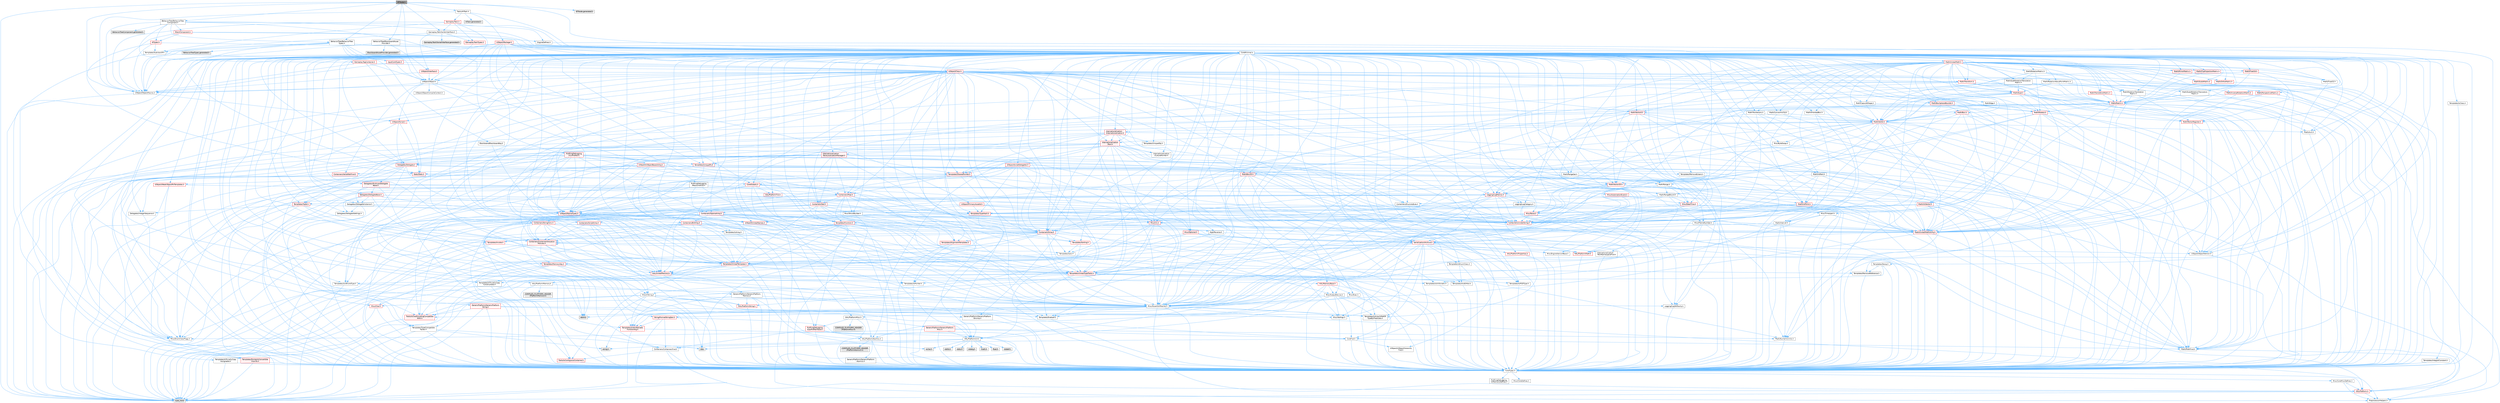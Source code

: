 digraph "BTNode.h"
{
 // INTERACTIVE_SVG=YES
 // LATEX_PDF_SIZE
  bgcolor="transparent";
  edge [fontname=Helvetica,fontsize=10,labelfontname=Helvetica,labelfontsize=10];
  node [fontname=Helvetica,fontsize=10,shape=box,height=0.2,width=0.4];
  Node1 [id="Node000001",label="BTNode.h",height=0.2,width=0.4,color="gray40", fillcolor="grey60", style="filled", fontcolor="black",tooltip=" "];
  Node1 -> Node2 [id="edge1_Node000001_Node000002",color="steelblue1",style="solid",tooltip=" "];
  Node2 [id="Node000002",label="CoreMinimal.h",height=0.2,width=0.4,color="grey40", fillcolor="white", style="filled",URL="$d7/d67/CoreMinimal_8h.html",tooltip=" "];
  Node2 -> Node3 [id="edge2_Node000002_Node000003",color="steelblue1",style="solid",tooltip=" "];
  Node3 [id="Node000003",label="CoreTypes.h",height=0.2,width=0.4,color="grey40", fillcolor="white", style="filled",URL="$dc/dec/CoreTypes_8h.html",tooltip=" "];
  Node3 -> Node4 [id="edge3_Node000003_Node000004",color="steelblue1",style="solid",tooltip=" "];
  Node4 [id="Node000004",label="HAL/Platform.h",height=0.2,width=0.4,color="red", fillcolor="#FFF0F0", style="filled",URL="$d9/dd0/Platform_8h.html",tooltip=" "];
  Node4 -> Node7 [id="edge4_Node000004_Node000007",color="steelblue1",style="solid",tooltip=" "];
  Node7 [id="Node000007",label="type_traits",height=0.2,width=0.4,color="grey60", fillcolor="#E0E0E0", style="filled",tooltip=" "];
  Node4 -> Node8 [id="edge5_Node000004_Node000008",color="steelblue1",style="solid",tooltip=" "];
  Node8 [id="Node000008",label="PreprocessorHelpers.h",height=0.2,width=0.4,color="grey40", fillcolor="white", style="filled",URL="$db/ddb/PreprocessorHelpers_8h.html",tooltip=" "];
  Node3 -> Node14 [id="edge6_Node000003_Node000014",color="steelblue1",style="solid",tooltip=" "];
  Node14 [id="Node000014",label="ProfilingDebugging\l/UMemoryDefines.h",height=0.2,width=0.4,color="grey40", fillcolor="white", style="filled",URL="$d2/da2/UMemoryDefines_8h.html",tooltip=" "];
  Node3 -> Node15 [id="edge7_Node000003_Node000015",color="steelblue1",style="solid",tooltip=" "];
  Node15 [id="Node000015",label="Misc/CoreMiscDefines.h",height=0.2,width=0.4,color="grey40", fillcolor="white", style="filled",URL="$da/d38/CoreMiscDefines_8h.html",tooltip=" "];
  Node15 -> Node4 [id="edge8_Node000015_Node000004",color="steelblue1",style="solid",tooltip=" "];
  Node15 -> Node8 [id="edge9_Node000015_Node000008",color="steelblue1",style="solid",tooltip=" "];
  Node3 -> Node16 [id="edge10_Node000003_Node000016",color="steelblue1",style="solid",tooltip=" "];
  Node16 [id="Node000016",label="Misc/CoreDefines.h",height=0.2,width=0.4,color="grey40", fillcolor="white", style="filled",URL="$d3/dd2/CoreDefines_8h.html",tooltip=" "];
  Node2 -> Node17 [id="edge11_Node000002_Node000017",color="steelblue1",style="solid",tooltip=" "];
  Node17 [id="Node000017",label="CoreFwd.h",height=0.2,width=0.4,color="grey40", fillcolor="white", style="filled",URL="$d1/d1e/CoreFwd_8h.html",tooltip=" "];
  Node17 -> Node3 [id="edge12_Node000017_Node000003",color="steelblue1",style="solid",tooltip=" "];
  Node17 -> Node18 [id="edge13_Node000017_Node000018",color="steelblue1",style="solid",tooltip=" "];
  Node18 [id="Node000018",label="Containers/ContainersFwd.h",height=0.2,width=0.4,color="grey40", fillcolor="white", style="filled",URL="$d4/d0a/ContainersFwd_8h.html",tooltip=" "];
  Node18 -> Node4 [id="edge14_Node000018_Node000004",color="steelblue1",style="solid",tooltip=" "];
  Node18 -> Node3 [id="edge15_Node000018_Node000003",color="steelblue1",style="solid",tooltip=" "];
  Node18 -> Node19 [id="edge16_Node000018_Node000019",color="steelblue1",style="solid",tooltip=" "];
  Node19 [id="Node000019",label="Traits/IsContiguousContainer.h",height=0.2,width=0.4,color="red", fillcolor="#FFF0F0", style="filled",URL="$d5/d3c/IsContiguousContainer_8h.html",tooltip=" "];
  Node19 -> Node3 [id="edge17_Node000019_Node000003",color="steelblue1",style="solid",tooltip=" "];
  Node17 -> Node22 [id="edge18_Node000017_Node000022",color="steelblue1",style="solid",tooltip=" "];
  Node22 [id="Node000022",label="Math/MathFwd.h",height=0.2,width=0.4,color="grey40", fillcolor="white", style="filled",URL="$d2/d10/MathFwd_8h.html",tooltip=" "];
  Node22 -> Node4 [id="edge19_Node000022_Node000004",color="steelblue1",style="solid",tooltip=" "];
  Node17 -> Node23 [id="edge20_Node000017_Node000023",color="steelblue1",style="solid",tooltip=" "];
  Node23 [id="Node000023",label="UObject/UObjectHierarchy\lFwd.h",height=0.2,width=0.4,color="grey40", fillcolor="white", style="filled",URL="$d3/d13/UObjectHierarchyFwd_8h.html",tooltip=" "];
  Node2 -> Node23 [id="edge21_Node000002_Node000023",color="steelblue1",style="solid",tooltip=" "];
  Node2 -> Node18 [id="edge22_Node000002_Node000018",color="steelblue1",style="solid",tooltip=" "];
  Node2 -> Node24 [id="edge23_Node000002_Node000024",color="steelblue1",style="solid",tooltip=" "];
  Node24 [id="Node000024",label="Misc/VarArgs.h",height=0.2,width=0.4,color="grey40", fillcolor="white", style="filled",URL="$d5/d6f/VarArgs_8h.html",tooltip=" "];
  Node24 -> Node3 [id="edge24_Node000024_Node000003",color="steelblue1",style="solid",tooltip=" "];
  Node2 -> Node25 [id="edge25_Node000002_Node000025",color="steelblue1",style="solid",tooltip=" "];
  Node25 [id="Node000025",label="Logging/LogVerbosity.h",height=0.2,width=0.4,color="grey40", fillcolor="white", style="filled",URL="$d2/d8f/LogVerbosity_8h.html",tooltip=" "];
  Node25 -> Node3 [id="edge26_Node000025_Node000003",color="steelblue1",style="solid",tooltip=" "];
  Node2 -> Node26 [id="edge27_Node000002_Node000026",color="steelblue1",style="solid",tooltip=" "];
  Node26 [id="Node000026",label="Misc/OutputDevice.h",height=0.2,width=0.4,color="grey40", fillcolor="white", style="filled",URL="$d7/d32/OutputDevice_8h.html",tooltip=" "];
  Node26 -> Node17 [id="edge28_Node000026_Node000017",color="steelblue1",style="solid",tooltip=" "];
  Node26 -> Node3 [id="edge29_Node000026_Node000003",color="steelblue1",style="solid",tooltip=" "];
  Node26 -> Node25 [id="edge30_Node000026_Node000025",color="steelblue1",style="solid",tooltip=" "];
  Node26 -> Node24 [id="edge31_Node000026_Node000024",color="steelblue1",style="solid",tooltip=" "];
  Node26 -> Node27 [id="edge32_Node000026_Node000027",color="steelblue1",style="solid",tooltip=" "];
  Node27 [id="Node000027",label="Templates/IsArrayOrRefOf\lTypeByPredicate.h",height=0.2,width=0.4,color="grey40", fillcolor="white", style="filled",URL="$d6/da1/IsArrayOrRefOfTypeByPredicate_8h.html",tooltip=" "];
  Node27 -> Node3 [id="edge33_Node000027_Node000003",color="steelblue1",style="solid",tooltip=" "];
  Node26 -> Node28 [id="edge34_Node000026_Node000028",color="steelblue1",style="solid",tooltip=" "];
  Node28 [id="Node000028",label="Templates/IsValidVariadic\lFunctionArg.h",height=0.2,width=0.4,color="red", fillcolor="#FFF0F0", style="filled",URL="$d0/dc8/IsValidVariadicFunctionArg_8h.html",tooltip=" "];
  Node28 -> Node3 [id="edge35_Node000028_Node000003",color="steelblue1",style="solid",tooltip=" "];
  Node28 -> Node7 [id="edge36_Node000028_Node000007",color="steelblue1",style="solid",tooltip=" "];
  Node26 -> Node30 [id="edge37_Node000026_Node000030",color="steelblue1",style="solid",tooltip=" "];
  Node30 [id="Node000030",label="Traits/IsCharEncodingCompatible\lWith.h",height=0.2,width=0.4,color="red", fillcolor="#FFF0F0", style="filled",URL="$df/dd1/IsCharEncodingCompatibleWith_8h.html",tooltip=" "];
  Node30 -> Node7 [id="edge38_Node000030_Node000007",color="steelblue1",style="solid",tooltip=" "];
  Node2 -> Node32 [id="edge39_Node000002_Node000032",color="steelblue1",style="solid",tooltip=" "];
  Node32 [id="Node000032",label="HAL/PlatformCrt.h",height=0.2,width=0.4,color="grey40", fillcolor="white", style="filled",URL="$d8/d75/PlatformCrt_8h.html",tooltip=" "];
  Node32 -> Node33 [id="edge40_Node000032_Node000033",color="steelblue1",style="solid",tooltip=" "];
  Node33 [id="Node000033",label="new",height=0.2,width=0.4,color="grey60", fillcolor="#E0E0E0", style="filled",tooltip=" "];
  Node32 -> Node34 [id="edge41_Node000032_Node000034",color="steelblue1",style="solid",tooltip=" "];
  Node34 [id="Node000034",label="wchar.h",height=0.2,width=0.4,color="grey60", fillcolor="#E0E0E0", style="filled",tooltip=" "];
  Node32 -> Node35 [id="edge42_Node000032_Node000035",color="steelblue1",style="solid",tooltip=" "];
  Node35 [id="Node000035",label="stddef.h",height=0.2,width=0.4,color="grey60", fillcolor="#E0E0E0", style="filled",tooltip=" "];
  Node32 -> Node36 [id="edge43_Node000032_Node000036",color="steelblue1",style="solid",tooltip=" "];
  Node36 [id="Node000036",label="stdlib.h",height=0.2,width=0.4,color="grey60", fillcolor="#E0E0E0", style="filled",tooltip=" "];
  Node32 -> Node37 [id="edge44_Node000032_Node000037",color="steelblue1",style="solid",tooltip=" "];
  Node37 [id="Node000037",label="stdio.h",height=0.2,width=0.4,color="grey60", fillcolor="#E0E0E0", style="filled",tooltip=" "];
  Node32 -> Node38 [id="edge45_Node000032_Node000038",color="steelblue1",style="solid",tooltip=" "];
  Node38 [id="Node000038",label="stdarg.h",height=0.2,width=0.4,color="grey60", fillcolor="#E0E0E0", style="filled",tooltip=" "];
  Node32 -> Node39 [id="edge46_Node000032_Node000039",color="steelblue1",style="solid",tooltip=" "];
  Node39 [id="Node000039",label="math.h",height=0.2,width=0.4,color="grey60", fillcolor="#E0E0E0", style="filled",tooltip=" "];
  Node32 -> Node40 [id="edge47_Node000032_Node000040",color="steelblue1",style="solid",tooltip=" "];
  Node40 [id="Node000040",label="float.h",height=0.2,width=0.4,color="grey60", fillcolor="#E0E0E0", style="filled",tooltip=" "];
  Node32 -> Node41 [id="edge48_Node000032_Node000041",color="steelblue1",style="solid",tooltip=" "];
  Node41 [id="Node000041",label="string.h",height=0.2,width=0.4,color="grey60", fillcolor="#E0E0E0", style="filled",tooltip=" "];
  Node2 -> Node42 [id="edge49_Node000002_Node000042",color="steelblue1",style="solid",tooltip=" "];
  Node42 [id="Node000042",label="HAL/PlatformMisc.h",height=0.2,width=0.4,color="grey40", fillcolor="white", style="filled",URL="$d0/df5/PlatformMisc_8h.html",tooltip=" "];
  Node42 -> Node3 [id="edge50_Node000042_Node000003",color="steelblue1",style="solid",tooltip=" "];
  Node42 -> Node43 [id="edge51_Node000042_Node000043",color="steelblue1",style="solid",tooltip=" "];
  Node43 [id="Node000043",label="GenericPlatform/GenericPlatform\lMisc.h",height=0.2,width=0.4,color="red", fillcolor="#FFF0F0", style="filled",URL="$db/d9a/GenericPlatformMisc_8h.html",tooltip=" "];
  Node43 -> Node17 [id="edge52_Node000043_Node000017",color="steelblue1",style="solid",tooltip=" "];
  Node43 -> Node3 [id="edge53_Node000043_Node000003",color="steelblue1",style="solid",tooltip=" "];
  Node43 -> Node32 [id="edge54_Node000043_Node000032",color="steelblue1",style="solid",tooltip=" "];
  Node43 -> Node47 [id="edge55_Node000043_Node000047",color="steelblue1",style="solid",tooltip=" "];
  Node47 [id="Node000047",label="Math/NumericLimits.h",height=0.2,width=0.4,color="grey40", fillcolor="white", style="filled",URL="$df/d1b/NumericLimits_8h.html",tooltip=" "];
  Node47 -> Node3 [id="edge56_Node000047_Node000003",color="steelblue1",style="solid",tooltip=" "];
  Node43 -> Node49 [id="edge57_Node000043_Node000049",color="steelblue1",style="solid",tooltip=" "];
  Node49 [id="Node000049",label="Misc/EnumClassFlags.h",height=0.2,width=0.4,color="grey40", fillcolor="white", style="filled",URL="$d8/de7/EnumClassFlags_8h.html",tooltip=" "];
  Node42 -> Node52 [id="edge58_Node000042_Node000052",color="steelblue1",style="solid",tooltip=" "];
  Node52 [id="Node000052",label="COMPILED_PLATFORM_HEADER\l(PlatformMisc.h)",height=0.2,width=0.4,color="grey60", fillcolor="#E0E0E0", style="filled",tooltip=" "];
  Node42 -> Node53 [id="edge59_Node000042_Node000053",color="steelblue1",style="solid",tooltip=" "];
  Node53 [id="Node000053",label="ProfilingDebugging\l/CpuProfilerTrace.h",height=0.2,width=0.4,color="red", fillcolor="#FFF0F0", style="filled",URL="$da/dcb/CpuProfilerTrace_8h.html",tooltip=" "];
  Node53 -> Node3 [id="edge60_Node000053_Node000003",color="steelblue1",style="solid",tooltip=" "];
  Node53 -> Node18 [id="edge61_Node000053_Node000018",color="steelblue1",style="solid",tooltip=" "];
  Node53 -> Node54 [id="edge62_Node000053_Node000054",color="steelblue1",style="solid",tooltip=" "];
  Node54 [id="Node000054",label="HAL/PlatformAtomics.h",height=0.2,width=0.4,color="grey40", fillcolor="white", style="filled",URL="$d3/d36/PlatformAtomics_8h.html",tooltip=" "];
  Node54 -> Node3 [id="edge63_Node000054_Node000003",color="steelblue1",style="solid",tooltip=" "];
  Node54 -> Node55 [id="edge64_Node000054_Node000055",color="steelblue1",style="solid",tooltip=" "];
  Node55 [id="Node000055",label="GenericPlatform/GenericPlatform\lAtomics.h",height=0.2,width=0.4,color="grey40", fillcolor="white", style="filled",URL="$da/d72/GenericPlatformAtomics_8h.html",tooltip=" "];
  Node55 -> Node3 [id="edge65_Node000055_Node000003",color="steelblue1",style="solid",tooltip=" "];
  Node54 -> Node56 [id="edge66_Node000054_Node000056",color="steelblue1",style="solid",tooltip=" "];
  Node56 [id="Node000056",label="COMPILED_PLATFORM_HEADER\l(PlatformAtomics.h)",height=0.2,width=0.4,color="grey60", fillcolor="#E0E0E0", style="filled",tooltip=" "];
  Node53 -> Node8 [id="edge67_Node000053_Node000008",color="steelblue1",style="solid",tooltip=" "];
  Node2 -> Node61 [id="edge68_Node000002_Node000061",color="steelblue1",style="solid",tooltip=" "];
  Node61 [id="Node000061",label="Misc/AssertionMacros.h",height=0.2,width=0.4,color="grey40", fillcolor="white", style="filled",URL="$d0/dfa/AssertionMacros_8h.html",tooltip=" "];
  Node61 -> Node3 [id="edge69_Node000061_Node000003",color="steelblue1",style="solid",tooltip=" "];
  Node61 -> Node4 [id="edge70_Node000061_Node000004",color="steelblue1",style="solid",tooltip=" "];
  Node61 -> Node42 [id="edge71_Node000061_Node000042",color="steelblue1",style="solid",tooltip=" "];
  Node61 -> Node8 [id="edge72_Node000061_Node000008",color="steelblue1",style="solid",tooltip=" "];
  Node61 -> Node62 [id="edge73_Node000061_Node000062",color="steelblue1",style="solid",tooltip=" "];
  Node62 [id="Node000062",label="Templates/EnableIf.h",height=0.2,width=0.4,color="grey40", fillcolor="white", style="filled",URL="$d7/d60/EnableIf_8h.html",tooltip=" "];
  Node62 -> Node3 [id="edge74_Node000062_Node000003",color="steelblue1",style="solid",tooltip=" "];
  Node61 -> Node27 [id="edge75_Node000061_Node000027",color="steelblue1",style="solid",tooltip=" "];
  Node61 -> Node28 [id="edge76_Node000061_Node000028",color="steelblue1",style="solid",tooltip=" "];
  Node61 -> Node30 [id="edge77_Node000061_Node000030",color="steelblue1",style="solid",tooltip=" "];
  Node61 -> Node24 [id="edge78_Node000061_Node000024",color="steelblue1",style="solid",tooltip=" "];
  Node61 -> Node63 [id="edge79_Node000061_Node000063",color="steelblue1",style="solid",tooltip=" "];
  Node63 [id="Node000063",label="String/FormatStringSan.h",height=0.2,width=0.4,color="red", fillcolor="#FFF0F0", style="filled",URL="$d3/d8b/FormatStringSan_8h.html",tooltip=" "];
  Node63 -> Node7 [id="edge80_Node000063_Node000007",color="steelblue1",style="solid",tooltip=" "];
  Node63 -> Node3 [id="edge81_Node000063_Node000003",color="steelblue1",style="solid",tooltip=" "];
  Node63 -> Node28 [id="edge82_Node000063_Node000028",color="steelblue1",style="solid",tooltip=" "];
  Node63 -> Node18 [id="edge83_Node000063_Node000018",color="steelblue1",style="solid",tooltip=" "];
  Node61 -> Node69 [id="edge84_Node000061_Node000069",color="steelblue1",style="solid",tooltip=" "];
  Node69 [id="Node000069",label="atomic",height=0.2,width=0.4,color="grey60", fillcolor="#E0E0E0", style="filled",tooltip=" "];
  Node2 -> Node70 [id="edge85_Node000002_Node000070",color="steelblue1",style="solid",tooltip=" "];
  Node70 [id="Node000070",label="Templates/IsPointer.h",height=0.2,width=0.4,color="grey40", fillcolor="white", style="filled",URL="$d7/d05/IsPointer_8h.html",tooltip=" "];
  Node70 -> Node3 [id="edge86_Node000070_Node000003",color="steelblue1",style="solid",tooltip=" "];
  Node2 -> Node71 [id="edge87_Node000002_Node000071",color="steelblue1",style="solid",tooltip=" "];
  Node71 [id="Node000071",label="HAL/PlatformMemory.h",height=0.2,width=0.4,color="grey40", fillcolor="white", style="filled",URL="$de/d68/PlatformMemory_8h.html",tooltip=" "];
  Node71 -> Node3 [id="edge88_Node000071_Node000003",color="steelblue1",style="solid",tooltip=" "];
  Node71 -> Node72 [id="edge89_Node000071_Node000072",color="steelblue1",style="solid",tooltip=" "];
  Node72 [id="Node000072",label="GenericPlatform/GenericPlatform\lMemory.h",height=0.2,width=0.4,color="grey40", fillcolor="white", style="filled",URL="$dd/d22/GenericPlatformMemory_8h.html",tooltip=" "];
  Node72 -> Node17 [id="edge90_Node000072_Node000017",color="steelblue1",style="solid",tooltip=" "];
  Node72 -> Node3 [id="edge91_Node000072_Node000003",color="steelblue1",style="solid",tooltip=" "];
  Node72 -> Node73 [id="edge92_Node000072_Node000073",color="steelblue1",style="solid",tooltip=" "];
  Node73 [id="Node000073",label="HAL/PlatformString.h",height=0.2,width=0.4,color="red", fillcolor="#FFF0F0", style="filled",URL="$db/db5/PlatformString_8h.html",tooltip=" "];
  Node73 -> Node3 [id="edge93_Node000073_Node000003",color="steelblue1",style="solid",tooltip=" "];
  Node72 -> Node41 [id="edge94_Node000072_Node000041",color="steelblue1",style="solid",tooltip=" "];
  Node72 -> Node34 [id="edge95_Node000072_Node000034",color="steelblue1",style="solid",tooltip=" "];
  Node71 -> Node75 [id="edge96_Node000071_Node000075",color="steelblue1",style="solid",tooltip=" "];
  Node75 [id="Node000075",label="COMPILED_PLATFORM_HEADER\l(PlatformMemory.h)",height=0.2,width=0.4,color="grey60", fillcolor="#E0E0E0", style="filled",tooltip=" "];
  Node2 -> Node54 [id="edge97_Node000002_Node000054",color="steelblue1",style="solid",tooltip=" "];
  Node2 -> Node76 [id="edge98_Node000002_Node000076",color="steelblue1",style="solid",tooltip=" "];
  Node76 [id="Node000076",label="Misc/Exec.h",height=0.2,width=0.4,color="grey40", fillcolor="white", style="filled",URL="$de/ddb/Exec_8h.html",tooltip=" "];
  Node76 -> Node3 [id="edge99_Node000076_Node000003",color="steelblue1",style="solid",tooltip=" "];
  Node76 -> Node61 [id="edge100_Node000076_Node000061",color="steelblue1",style="solid",tooltip=" "];
  Node2 -> Node77 [id="edge101_Node000002_Node000077",color="steelblue1",style="solid",tooltip=" "];
  Node77 [id="Node000077",label="HAL/MemoryBase.h",height=0.2,width=0.4,color="red", fillcolor="#FFF0F0", style="filled",URL="$d6/d9f/MemoryBase_8h.html",tooltip=" "];
  Node77 -> Node3 [id="edge102_Node000077_Node000003",color="steelblue1",style="solid",tooltip=" "];
  Node77 -> Node54 [id="edge103_Node000077_Node000054",color="steelblue1",style="solid",tooltip=" "];
  Node77 -> Node32 [id="edge104_Node000077_Node000032",color="steelblue1",style="solid",tooltip=" "];
  Node77 -> Node76 [id="edge105_Node000077_Node000076",color="steelblue1",style="solid",tooltip=" "];
  Node77 -> Node26 [id="edge106_Node000077_Node000026",color="steelblue1",style="solid",tooltip=" "];
  Node2 -> Node87 [id="edge107_Node000002_Node000087",color="steelblue1",style="solid",tooltip=" "];
  Node87 [id="Node000087",label="HAL/UnrealMemory.h",height=0.2,width=0.4,color="red", fillcolor="#FFF0F0", style="filled",URL="$d9/d96/UnrealMemory_8h.html",tooltip=" "];
  Node87 -> Node3 [id="edge108_Node000087_Node000003",color="steelblue1",style="solid",tooltip=" "];
  Node87 -> Node72 [id="edge109_Node000087_Node000072",color="steelblue1",style="solid",tooltip=" "];
  Node87 -> Node77 [id="edge110_Node000087_Node000077",color="steelblue1",style="solid",tooltip=" "];
  Node87 -> Node71 [id="edge111_Node000087_Node000071",color="steelblue1",style="solid",tooltip=" "];
  Node87 -> Node70 [id="edge112_Node000087_Node000070",color="steelblue1",style="solid",tooltip=" "];
  Node2 -> Node89 [id="edge113_Node000002_Node000089",color="steelblue1",style="solid",tooltip=" "];
  Node89 [id="Node000089",label="Templates/IsArithmetic.h",height=0.2,width=0.4,color="grey40", fillcolor="white", style="filled",URL="$d2/d5d/IsArithmetic_8h.html",tooltip=" "];
  Node89 -> Node3 [id="edge114_Node000089_Node000003",color="steelblue1",style="solid",tooltip=" "];
  Node2 -> Node83 [id="edge115_Node000002_Node000083",color="steelblue1",style="solid",tooltip=" "];
  Node83 [id="Node000083",label="Templates/AndOrNot.h",height=0.2,width=0.4,color="grey40", fillcolor="white", style="filled",URL="$db/d0a/AndOrNot_8h.html",tooltip=" "];
  Node83 -> Node3 [id="edge116_Node000083_Node000003",color="steelblue1",style="solid",tooltip=" "];
  Node2 -> Node90 [id="edge117_Node000002_Node000090",color="steelblue1",style="solid",tooltip=" "];
  Node90 [id="Node000090",label="Templates/IsPODType.h",height=0.2,width=0.4,color="grey40", fillcolor="white", style="filled",URL="$d7/db1/IsPODType_8h.html",tooltip=" "];
  Node90 -> Node3 [id="edge118_Node000090_Node000003",color="steelblue1",style="solid",tooltip=" "];
  Node2 -> Node91 [id="edge119_Node000002_Node000091",color="steelblue1",style="solid",tooltip=" "];
  Node91 [id="Node000091",label="Templates/IsUECoreType.h",height=0.2,width=0.4,color="grey40", fillcolor="white", style="filled",URL="$d1/db8/IsUECoreType_8h.html",tooltip=" "];
  Node91 -> Node3 [id="edge120_Node000091_Node000003",color="steelblue1",style="solid",tooltip=" "];
  Node91 -> Node7 [id="edge121_Node000091_Node000007",color="steelblue1",style="solid",tooltip=" "];
  Node2 -> Node84 [id="edge122_Node000002_Node000084",color="steelblue1",style="solid",tooltip=" "];
  Node84 [id="Node000084",label="Templates/IsTriviallyCopy\lConstructible.h",height=0.2,width=0.4,color="grey40", fillcolor="white", style="filled",URL="$d3/d78/IsTriviallyCopyConstructible_8h.html",tooltip=" "];
  Node84 -> Node3 [id="edge123_Node000084_Node000003",color="steelblue1",style="solid",tooltip=" "];
  Node84 -> Node7 [id="edge124_Node000084_Node000007",color="steelblue1",style="solid",tooltip=" "];
  Node2 -> Node92 [id="edge125_Node000002_Node000092",color="steelblue1",style="solid",tooltip=" "];
  Node92 [id="Node000092",label="Templates/UnrealTypeTraits.h",height=0.2,width=0.4,color="red", fillcolor="#FFF0F0", style="filled",URL="$d2/d2d/UnrealTypeTraits_8h.html",tooltip=" "];
  Node92 -> Node3 [id="edge126_Node000092_Node000003",color="steelblue1",style="solid",tooltip=" "];
  Node92 -> Node70 [id="edge127_Node000092_Node000070",color="steelblue1",style="solid",tooltip=" "];
  Node92 -> Node61 [id="edge128_Node000092_Node000061",color="steelblue1",style="solid",tooltip=" "];
  Node92 -> Node83 [id="edge129_Node000092_Node000083",color="steelblue1",style="solid",tooltip=" "];
  Node92 -> Node62 [id="edge130_Node000092_Node000062",color="steelblue1",style="solid",tooltip=" "];
  Node92 -> Node89 [id="edge131_Node000092_Node000089",color="steelblue1",style="solid",tooltip=" "];
  Node92 -> Node90 [id="edge132_Node000092_Node000090",color="steelblue1",style="solid",tooltip=" "];
  Node92 -> Node91 [id="edge133_Node000092_Node000091",color="steelblue1",style="solid",tooltip=" "];
  Node92 -> Node84 [id="edge134_Node000092_Node000084",color="steelblue1",style="solid",tooltip=" "];
  Node2 -> Node62 [id="edge135_Node000002_Node000062",color="steelblue1",style="solid",tooltip=" "];
  Node2 -> Node94 [id="edge136_Node000002_Node000094",color="steelblue1",style="solid",tooltip=" "];
  Node94 [id="Node000094",label="Templates/RemoveReference.h",height=0.2,width=0.4,color="grey40", fillcolor="white", style="filled",URL="$da/dbe/RemoveReference_8h.html",tooltip=" "];
  Node94 -> Node3 [id="edge137_Node000094_Node000003",color="steelblue1",style="solid",tooltip=" "];
  Node2 -> Node95 [id="edge138_Node000002_Node000095",color="steelblue1",style="solid",tooltip=" "];
  Node95 [id="Node000095",label="Templates/IntegralConstant.h",height=0.2,width=0.4,color="grey40", fillcolor="white", style="filled",URL="$db/d1b/IntegralConstant_8h.html",tooltip=" "];
  Node95 -> Node3 [id="edge139_Node000095_Node000003",color="steelblue1",style="solid",tooltip=" "];
  Node2 -> Node96 [id="edge140_Node000002_Node000096",color="steelblue1",style="solid",tooltip=" "];
  Node96 [id="Node000096",label="Templates/IsClass.h",height=0.2,width=0.4,color="grey40", fillcolor="white", style="filled",URL="$db/dcb/IsClass_8h.html",tooltip=" "];
  Node96 -> Node3 [id="edge141_Node000096_Node000003",color="steelblue1",style="solid",tooltip=" "];
  Node2 -> Node97 [id="edge142_Node000002_Node000097",color="steelblue1",style="solid",tooltip=" "];
  Node97 [id="Node000097",label="Templates/TypeCompatible\lBytes.h",height=0.2,width=0.4,color="grey40", fillcolor="white", style="filled",URL="$df/d0a/TypeCompatibleBytes_8h.html",tooltip=" "];
  Node97 -> Node3 [id="edge143_Node000097_Node000003",color="steelblue1",style="solid",tooltip=" "];
  Node97 -> Node41 [id="edge144_Node000097_Node000041",color="steelblue1",style="solid",tooltip=" "];
  Node97 -> Node33 [id="edge145_Node000097_Node000033",color="steelblue1",style="solid",tooltip=" "];
  Node97 -> Node7 [id="edge146_Node000097_Node000007",color="steelblue1",style="solid",tooltip=" "];
  Node2 -> Node19 [id="edge147_Node000002_Node000019",color="steelblue1",style="solid",tooltip=" "];
  Node2 -> Node98 [id="edge148_Node000002_Node000098",color="steelblue1",style="solid",tooltip=" "];
  Node98 [id="Node000098",label="Templates/UnrealTemplate.h",height=0.2,width=0.4,color="red", fillcolor="#FFF0F0", style="filled",URL="$d4/d24/UnrealTemplate_8h.html",tooltip=" "];
  Node98 -> Node3 [id="edge149_Node000098_Node000003",color="steelblue1",style="solid",tooltip=" "];
  Node98 -> Node70 [id="edge150_Node000098_Node000070",color="steelblue1",style="solid",tooltip=" "];
  Node98 -> Node87 [id="edge151_Node000098_Node000087",color="steelblue1",style="solid",tooltip=" "];
  Node98 -> Node92 [id="edge152_Node000098_Node000092",color="steelblue1",style="solid",tooltip=" "];
  Node98 -> Node94 [id="edge153_Node000098_Node000094",color="steelblue1",style="solid",tooltip=" "];
  Node98 -> Node97 [id="edge154_Node000098_Node000097",color="steelblue1",style="solid",tooltip=" "];
  Node98 -> Node19 [id="edge155_Node000098_Node000019",color="steelblue1",style="solid",tooltip=" "];
  Node98 -> Node7 [id="edge156_Node000098_Node000007",color="steelblue1",style="solid",tooltip=" "];
  Node2 -> Node47 [id="edge157_Node000002_Node000047",color="steelblue1",style="solid",tooltip=" "];
  Node2 -> Node102 [id="edge158_Node000002_Node000102",color="steelblue1",style="solid",tooltip=" "];
  Node102 [id="Node000102",label="HAL/PlatformMath.h",height=0.2,width=0.4,color="red", fillcolor="#FFF0F0", style="filled",URL="$dc/d53/PlatformMath_8h.html",tooltip=" "];
  Node102 -> Node3 [id="edge159_Node000102_Node000003",color="steelblue1",style="solid",tooltip=" "];
  Node2 -> Node85 [id="edge160_Node000002_Node000085",color="steelblue1",style="solid",tooltip=" "];
  Node85 [id="Node000085",label="Templates/IsTriviallyCopy\lAssignable.h",height=0.2,width=0.4,color="grey40", fillcolor="white", style="filled",URL="$d2/df2/IsTriviallyCopyAssignable_8h.html",tooltip=" "];
  Node85 -> Node3 [id="edge161_Node000085_Node000003",color="steelblue1",style="solid",tooltip=" "];
  Node85 -> Node7 [id="edge162_Node000085_Node000007",color="steelblue1",style="solid",tooltip=" "];
  Node2 -> Node110 [id="edge163_Node000002_Node000110",color="steelblue1",style="solid",tooltip=" "];
  Node110 [id="Node000110",label="Templates/MemoryOps.h",height=0.2,width=0.4,color="red", fillcolor="#FFF0F0", style="filled",URL="$db/dea/MemoryOps_8h.html",tooltip=" "];
  Node110 -> Node3 [id="edge164_Node000110_Node000003",color="steelblue1",style="solid",tooltip=" "];
  Node110 -> Node87 [id="edge165_Node000110_Node000087",color="steelblue1",style="solid",tooltip=" "];
  Node110 -> Node85 [id="edge166_Node000110_Node000085",color="steelblue1",style="solid",tooltip=" "];
  Node110 -> Node84 [id="edge167_Node000110_Node000084",color="steelblue1",style="solid",tooltip=" "];
  Node110 -> Node92 [id="edge168_Node000110_Node000092",color="steelblue1",style="solid",tooltip=" "];
  Node110 -> Node33 [id="edge169_Node000110_Node000033",color="steelblue1",style="solid",tooltip=" "];
  Node110 -> Node7 [id="edge170_Node000110_Node000007",color="steelblue1",style="solid",tooltip=" "];
  Node2 -> Node111 [id="edge171_Node000002_Node000111",color="steelblue1",style="solid",tooltip=" "];
  Node111 [id="Node000111",label="Containers/ContainerAllocation\lPolicies.h",height=0.2,width=0.4,color="red", fillcolor="#FFF0F0", style="filled",URL="$d7/dff/ContainerAllocationPolicies_8h.html",tooltip=" "];
  Node111 -> Node3 [id="edge172_Node000111_Node000003",color="steelblue1",style="solid",tooltip=" "];
  Node111 -> Node111 [id="edge173_Node000111_Node000111",color="steelblue1",style="solid",tooltip=" "];
  Node111 -> Node102 [id="edge174_Node000111_Node000102",color="steelblue1",style="solid",tooltip=" "];
  Node111 -> Node87 [id="edge175_Node000111_Node000087",color="steelblue1",style="solid",tooltip=" "];
  Node111 -> Node47 [id="edge176_Node000111_Node000047",color="steelblue1",style="solid",tooltip=" "];
  Node111 -> Node61 [id="edge177_Node000111_Node000061",color="steelblue1",style="solid",tooltip=" "];
  Node111 -> Node110 [id="edge178_Node000111_Node000110",color="steelblue1",style="solid",tooltip=" "];
  Node111 -> Node97 [id="edge179_Node000111_Node000097",color="steelblue1",style="solid",tooltip=" "];
  Node111 -> Node7 [id="edge180_Node000111_Node000007",color="steelblue1",style="solid",tooltip=" "];
  Node2 -> Node114 [id="edge181_Node000002_Node000114",color="steelblue1",style="solid",tooltip=" "];
  Node114 [id="Node000114",label="Templates/IsEnumClass.h",height=0.2,width=0.4,color="grey40", fillcolor="white", style="filled",URL="$d7/d15/IsEnumClass_8h.html",tooltip=" "];
  Node114 -> Node3 [id="edge182_Node000114_Node000003",color="steelblue1",style="solid",tooltip=" "];
  Node114 -> Node83 [id="edge183_Node000114_Node000083",color="steelblue1",style="solid",tooltip=" "];
  Node2 -> Node115 [id="edge184_Node000002_Node000115",color="steelblue1",style="solid",tooltip=" "];
  Node115 [id="Node000115",label="HAL/PlatformProperties.h",height=0.2,width=0.4,color="red", fillcolor="#FFF0F0", style="filled",URL="$d9/db0/PlatformProperties_8h.html",tooltip=" "];
  Node115 -> Node3 [id="edge185_Node000115_Node000003",color="steelblue1",style="solid",tooltip=" "];
  Node2 -> Node118 [id="edge186_Node000002_Node000118",color="steelblue1",style="solid",tooltip=" "];
  Node118 [id="Node000118",label="Misc/EngineVersionBase.h",height=0.2,width=0.4,color="grey40", fillcolor="white", style="filled",URL="$d5/d2b/EngineVersionBase_8h.html",tooltip=" "];
  Node118 -> Node3 [id="edge187_Node000118_Node000003",color="steelblue1",style="solid",tooltip=" "];
  Node2 -> Node119 [id="edge188_Node000002_Node000119",color="steelblue1",style="solid",tooltip=" "];
  Node119 [id="Node000119",label="Internationalization\l/TextNamespaceFwd.h",height=0.2,width=0.4,color="grey40", fillcolor="white", style="filled",URL="$d8/d97/TextNamespaceFwd_8h.html",tooltip=" "];
  Node119 -> Node3 [id="edge189_Node000119_Node000003",color="steelblue1",style="solid",tooltip=" "];
  Node2 -> Node120 [id="edge190_Node000002_Node000120",color="steelblue1",style="solid",tooltip=" "];
  Node120 [id="Node000120",label="Serialization/Archive.h",height=0.2,width=0.4,color="red", fillcolor="#FFF0F0", style="filled",URL="$d7/d3b/Archive_8h.html",tooltip=" "];
  Node120 -> Node17 [id="edge191_Node000120_Node000017",color="steelblue1",style="solid",tooltip=" "];
  Node120 -> Node3 [id="edge192_Node000120_Node000003",color="steelblue1",style="solid",tooltip=" "];
  Node120 -> Node115 [id="edge193_Node000120_Node000115",color="steelblue1",style="solid",tooltip=" "];
  Node120 -> Node119 [id="edge194_Node000120_Node000119",color="steelblue1",style="solid",tooltip=" "];
  Node120 -> Node22 [id="edge195_Node000120_Node000022",color="steelblue1",style="solid",tooltip=" "];
  Node120 -> Node61 [id="edge196_Node000120_Node000061",color="steelblue1",style="solid",tooltip=" "];
  Node120 -> Node118 [id="edge197_Node000120_Node000118",color="steelblue1",style="solid",tooltip=" "];
  Node120 -> Node24 [id="edge198_Node000120_Node000024",color="steelblue1",style="solid",tooltip=" "];
  Node120 -> Node62 [id="edge199_Node000120_Node000062",color="steelblue1",style="solid",tooltip=" "];
  Node120 -> Node27 [id="edge200_Node000120_Node000027",color="steelblue1",style="solid",tooltip=" "];
  Node120 -> Node114 [id="edge201_Node000120_Node000114",color="steelblue1",style="solid",tooltip=" "];
  Node120 -> Node28 [id="edge202_Node000120_Node000028",color="steelblue1",style="solid",tooltip=" "];
  Node120 -> Node98 [id="edge203_Node000120_Node000098",color="steelblue1",style="solid",tooltip=" "];
  Node120 -> Node30 [id="edge204_Node000120_Node000030",color="steelblue1",style="solid",tooltip=" "];
  Node120 -> Node123 [id="edge205_Node000120_Node000123",color="steelblue1",style="solid",tooltip=" "];
  Node123 [id="Node000123",label="UObject/ObjectVersion.h",height=0.2,width=0.4,color="grey40", fillcolor="white", style="filled",URL="$da/d63/ObjectVersion_8h.html",tooltip=" "];
  Node123 -> Node3 [id="edge206_Node000123_Node000003",color="steelblue1",style="solid",tooltip=" "];
  Node2 -> Node124 [id="edge207_Node000002_Node000124",color="steelblue1",style="solid",tooltip=" "];
  Node124 [id="Node000124",label="Templates/Less.h",height=0.2,width=0.4,color="grey40", fillcolor="white", style="filled",URL="$de/dc8/Less_8h.html",tooltip=" "];
  Node124 -> Node3 [id="edge208_Node000124_Node000003",color="steelblue1",style="solid",tooltip=" "];
  Node124 -> Node98 [id="edge209_Node000124_Node000098",color="steelblue1",style="solid",tooltip=" "];
  Node2 -> Node125 [id="edge210_Node000002_Node000125",color="steelblue1",style="solid",tooltip=" "];
  Node125 [id="Node000125",label="Templates/Sorting.h",height=0.2,width=0.4,color="red", fillcolor="#FFF0F0", style="filled",URL="$d3/d9e/Sorting_8h.html",tooltip=" "];
  Node125 -> Node3 [id="edge211_Node000125_Node000003",color="steelblue1",style="solid",tooltip=" "];
  Node125 -> Node102 [id="edge212_Node000125_Node000102",color="steelblue1",style="solid",tooltip=" "];
  Node125 -> Node124 [id="edge213_Node000125_Node000124",color="steelblue1",style="solid",tooltip=" "];
  Node2 -> Node136 [id="edge214_Node000002_Node000136",color="steelblue1",style="solid",tooltip=" "];
  Node136 [id="Node000136",label="Misc/Char.h",height=0.2,width=0.4,color="red", fillcolor="#FFF0F0", style="filled",URL="$d0/d58/Char_8h.html",tooltip=" "];
  Node136 -> Node3 [id="edge215_Node000136_Node000003",color="steelblue1",style="solid",tooltip=" "];
  Node136 -> Node7 [id="edge216_Node000136_Node000007",color="steelblue1",style="solid",tooltip=" "];
  Node2 -> Node139 [id="edge217_Node000002_Node000139",color="steelblue1",style="solid",tooltip=" "];
  Node139 [id="Node000139",label="GenericPlatform/GenericPlatform\lStricmp.h",height=0.2,width=0.4,color="grey40", fillcolor="white", style="filled",URL="$d2/d86/GenericPlatformStricmp_8h.html",tooltip=" "];
  Node139 -> Node3 [id="edge218_Node000139_Node000003",color="steelblue1",style="solid",tooltip=" "];
  Node2 -> Node140 [id="edge219_Node000002_Node000140",color="steelblue1",style="solid",tooltip=" "];
  Node140 [id="Node000140",label="GenericPlatform/GenericPlatform\lString.h",height=0.2,width=0.4,color="red", fillcolor="#FFF0F0", style="filled",URL="$dd/d20/GenericPlatformString_8h.html",tooltip=" "];
  Node140 -> Node3 [id="edge220_Node000140_Node000003",color="steelblue1",style="solid",tooltip=" "];
  Node140 -> Node139 [id="edge221_Node000140_Node000139",color="steelblue1",style="solid",tooltip=" "];
  Node140 -> Node62 [id="edge222_Node000140_Node000062",color="steelblue1",style="solid",tooltip=" "];
  Node140 -> Node30 [id="edge223_Node000140_Node000030",color="steelblue1",style="solid",tooltip=" "];
  Node140 -> Node7 [id="edge224_Node000140_Node000007",color="steelblue1",style="solid",tooltip=" "];
  Node2 -> Node73 [id="edge225_Node000002_Node000073",color="steelblue1",style="solid",tooltip=" "];
  Node2 -> Node143 [id="edge226_Node000002_Node000143",color="steelblue1",style="solid",tooltip=" "];
  Node143 [id="Node000143",label="Misc/CString.h",height=0.2,width=0.4,color="grey40", fillcolor="white", style="filled",URL="$d2/d49/CString_8h.html",tooltip=" "];
  Node143 -> Node3 [id="edge227_Node000143_Node000003",color="steelblue1",style="solid",tooltip=" "];
  Node143 -> Node32 [id="edge228_Node000143_Node000032",color="steelblue1",style="solid",tooltip=" "];
  Node143 -> Node73 [id="edge229_Node000143_Node000073",color="steelblue1",style="solid",tooltip=" "];
  Node143 -> Node61 [id="edge230_Node000143_Node000061",color="steelblue1",style="solid",tooltip=" "];
  Node143 -> Node136 [id="edge231_Node000143_Node000136",color="steelblue1",style="solid",tooltip=" "];
  Node143 -> Node24 [id="edge232_Node000143_Node000024",color="steelblue1",style="solid",tooltip=" "];
  Node143 -> Node27 [id="edge233_Node000143_Node000027",color="steelblue1",style="solid",tooltip=" "];
  Node143 -> Node28 [id="edge234_Node000143_Node000028",color="steelblue1",style="solid",tooltip=" "];
  Node143 -> Node30 [id="edge235_Node000143_Node000030",color="steelblue1",style="solid",tooltip=" "];
  Node2 -> Node144 [id="edge236_Node000002_Node000144",color="steelblue1",style="solid",tooltip=" "];
  Node144 [id="Node000144",label="Misc/Crc.h",height=0.2,width=0.4,color="red", fillcolor="#FFF0F0", style="filled",URL="$d4/dd2/Crc_8h.html",tooltip=" "];
  Node144 -> Node3 [id="edge237_Node000144_Node000003",color="steelblue1",style="solid",tooltip=" "];
  Node144 -> Node73 [id="edge238_Node000144_Node000073",color="steelblue1",style="solid",tooltip=" "];
  Node144 -> Node61 [id="edge239_Node000144_Node000061",color="steelblue1",style="solid",tooltip=" "];
  Node144 -> Node143 [id="edge240_Node000144_Node000143",color="steelblue1",style="solid",tooltip=" "];
  Node144 -> Node136 [id="edge241_Node000144_Node000136",color="steelblue1",style="solid",tooltip=" "];
  Node144 -> Node92 [id="edge242_Node000144_Node000092",color="steelblue1",style="solid",tooltip=" "];
  Node2 -> Node135 [id="edge243_Node000002_Node000135",color="steelblue1",style="solid",tooltip=" "];
  Node135 [id="Node000135",label="Math/UnrealMathUtility.h",height=0.2,width=0.4,color="red", fillcolor="#FFF0F0", style="filled",URL="$db/db8/UnrealMathUtility_8h.html",tooltip=" "];
  Node135 -> Node3 [id="edge244_Node000135_Node000003",color="steelblue1",style="solid",tooltip=" "];
  Node135 -> Node61 [id="edge245_Node000135_Node000061",color="steelblue1",style="solid",tooltip=" "];
  Node135 -> Node102 [id="edge246_Node000135_Node000102",color="steelblue1",style="solid",tooltip=" "];
  Node135 -> Node22 [id="edge247_Node000135_Node000022",color="steelblue1",style="solid",tooltip=" "];
  Node2 -> Node145 [id="edge248_Node000002_Node000145",color="steelblue1",style="solid",tooltip=" "];
  Node145 [id="Node000145",label="Containers/UnrealString.h",height=0.2,width=0.4,color="red", fillcolor="#FFF0F0", style="filled",URL="$d5/dba/UnrealString_8h.html",tooltip=" "];
  Node2 -> Node149 [id="edge249_Node000002_Node000149",color="steelblue1",style="solid",tooltip=" "];
  Node149 [id="Node000149",label="Containers/Array.h",height=0.2,width=0.4,color="red", fillcolor="#FFF0F0", style="filled",URL="$df/dd0/Array_8h.html",tooltip=" "];
  Node149 -> Node3 [id="edge250_Node000149_Node000003",color="steelblue1",style="solid",tooltip=" "];
  Node149 -> Node61 [id="edge251_Node000149_Node000061",color="steelblue1",style="solid",tooltip=" "];
  Node149 -> Node87 [id="edge252_Node000149_Node000087",color="steelblue1",style="solid",tooltip=" "];
  Node149 -> Node92 [id="edge253_Node000149_Node000092",color="steelblue1",style="solid",tooltip=" "];
  Node149 -> Node98 [id="edge254_Node000149_Node000098",color="steelblue1",style="solid",tooltip=" "];
  Node149 -> Node111 [id="edge255_Node000149_Node000111",color="steelblue1",style="solid",tooltip=" "];
  Node149 -> Node120 [id="edge256_Node000149_Node000120",color="steelblue1",style="solid",tooltip=" "];
  Node149 -> Node128 [id="edge257_Node000149_Node000128",color="steelblue1",style="solid",tooltip=" "];
  Node128 [id="Node000128",label="Templates/Invoke.h",height=0.2,width=0.4,color="red", fillcolor="#FFF0F0", style="filled",URL="$d7/deb/Invoke_8h.html",tooltip=" "];
  Node128 -> Node3 [id="edge258_Node000128_Node000003",color="steelblue1",style="solid",tooltip=" "];
  Node128 -> Node98 [id="edge259_Node000128_Node000098",color="steelblue1",style="solid",tooltip=" "];
  Node128 -> Node7 [id="edge260_Node000128_Node000007",color="steelblue1",style="solid",tooltip=" "];
  Node149 -> Node124 [id="edge261_Node000149_Node000124",color="steelblue1",style="solid",tooltip=" "];
  Node149 -> Node125 [id="edge262_Node000149_Node000125",color="steelblue1",style="solid",tooltip=" "];
  Node149 -> Node172 [id="edge263_Node000149_Node000172",color="steelblue1",style="solid",tooltip=" "];
  Node172 [id="Node000172",label="Templates/AlignmentTemplates.h",height=0.2,width=0.4,color="red", fillcolor="#FFF0F0", style="filled",URL="$dd/d32/AlignmentTemplates_8h.html",tooltip=" "];
  Node172 -> Node3 [id="edge264_Node000172_Node000003",color="steelblue1",style="solid",tooltip=" "];
  Node172 -> Node70 [id="edge265_Node000172_Node000070",color="steelblue1",style="solid",tooltip=" "];
  Node149 -> Node7 [id="edge266_Node000149_Node000007",color="steelblue1",style="solid",tooltip=" "];
  Node2 -> Node173 [id="edge267_Node000002_Node000173",color="steelblue1",style="solid",tooltip=" "];
  Node173 [id="Node000173",label="Misc/FrameNumber.h",height=0.2,width=0.4,color="grey40", fillcolor="white", style="filled",URL="$dd/dbd/FrameNumber_8h.html",tooltip=" "];
  Node173 -> Node3 [id="edge268_Node000173_Node000003",color="steelblue1",style="solid",tooltip=" "];
  Node173 -> Node47 [id="edge269_Node000173_Node000047",color="steelblue1",style="solid",tooltip=" "];
  Node173 -> Node135 [id="edge270_Node000173_Node000135",color="steelblue1",style="solid",tooltip=" "];
  Node173 -> Node62 [id="edge271_Node000173_Node000062",color="steelblue1",style="solid",tooltip=" "];
  Node173 -> Node92 [id="edge272_Node000173_Node000092",color="steelblue1",style="solid",tooltip=" "];
  Node2 -> Node174 [id="edge273_Node000002_Node000174",color="steelblue1",style="solid",tooltip=" "];
  Node174 [id="Node000174",label="Misc/Timespan.h",height=0.2,width=0.4,color="grey40", fillcolor="white", style="filled",URL="$da/dd9/Timespan_8h.html",tooltip=" "];
  Node174 -> Node3 [id="edge274_Node000174_Node000003",color="steelblue1",style="solid",tooltip=" "];
  Node174 -> Node175 [id="edge275_Node000174_Node000175",color="steelblue1",style="solid",tooltip=" "];
  Node175 [id="Node000175",label="Math/Interval.h",height=0.2,width=0.4,color="grey40", fillcolor="white", style="filled",URL="$d1/d55/Interval_8h.html",tooltip=" "];
  Node175 -> Node3 [id="edge276_Node000175_Node000003",color="steelblue1",style="solid",tooltip=" "];
  Node175 -> Node89 [id="edge277_Node000175_Node000089",color="steelblue1",style="solid",tooltip=" "];
  Node175 -> Node92 [id="edge278_Node000175_Node000092",color="steelblue1",style="solid",tooltip=" "];
  Node175 -> Node47 [id="edge279_Node000175_Node000047",color="steelblue1",style="solid",tooltip=" "];
  Node175 -> Node135 [id="edge280_Node000175_Node000135",color="steelblue1",style="solid",tooltip=" "];
  Node174 -> Node135 [id="edge281_Node000174_Node000135",color="steelblue1",style="solid",tooltip=" "];
  Node174 -> Node61 [id="edge282_Node000174_Node000061",color="steelblue1",style="solid",tooltip=" "];
  Node2 -> Node176 [id="edge283_Node000002_Node000176",color="steelblue1",style="solid",tooltip=" "];
  Node176 [id="Node000176",label="Containers/StringConv.h",height=0.2,width=0.4,color="red", fillcolor="#FFF0F0", style="filled",URL="$d3/ddf/StringConv_8h.html",tooltip=" "];
  Node176 -> Node3 [id="edge284_Node000176_Node000003",color="steelblue1",style="solid",tooltip=" "];
  Node176 -> Node61 [id="edge285_Node000176_Node000061",color="steelblue1",style="solid",tooltip=" "];
  Node176 -> Node111 [id="edge286_Node000176_Node000111",color="steelblue1",style="solid",tooltip=" "];
  Node176 -> Node149 [id="edge287_Node000176_Node000149",color="steelblue1",style="solid",tooltip=" "];
  Node176 -> Node143 [id="edge288_Node000176_Node000143",color="steelblue1",style="solid",tooltip=" "];
  Node176 -> Node177 [id="edge289_Node000176_Node000177",color="steelblue1",style="solid",tooltip=" "];
  Node177 [id="Node000177",label="Templates/IsArray.h",height=0.2,width=0.4,color="grey40", fillcolor="white", style="filled",URL="$d8/d8d/IsArray_8h.html",tooltip=" "];
  Node177 -> Node3 [id="edge290_Node000177_Node000003",color="steelblue1",style="solid",tooltip=" "];
  Node176 -> Node98 [id="edge291_Node000176_Node000098",color="steelblue1",style="solid",tooltip=" "];
  Node176 -> Node92 [id="edge292_Node000176_Node000092",color="steelblue1",style="solid",tooltip=" "];
  Node176 -> Node30 [id="edge293_Node000176_Node000030",color="steelblue1",style="solid",tooltip=" "];
  Node176 -> Node19 [id="edge294_Node000176_Node000019",color="steelblue1",style="solid",tooltip=" "];
  Node176 -> Node7 [id="edge295_Node000176_Node000007",color="steelblue1",style="solid",tooltip=" "];
  Node2 -> Node178 [id="edge296_Node000002_Node000178",color="steelblue1",style="solid",tooltip=" "];
  Node178 [id="Node000178",label="UObject/UnrealNames.h",height=0.2,width=0.4,color="red", fillcolor="#FFF0F0", style="filled",URL="$d8/db1/UnrealNames_8h.html",tooltip=" "];
  Node178 -> Node3 [id="edge297_Node000178_Node000003",color="steelblue1",style="solid",tooltip=" "];
  Node2 -> Node180 [id="edge298_Node000002_Node000180",color="steelblue1",style="solid",tooltip=" "];
  Node180 [id="Node000180",label="UObject/NameTypes.h",height=0.2,width=0.4,color="red", fillcolor="#FFF0F0", style="filled",URL="$d6/d35/NameTypes_8h.html",tooltip=" "];
  Node180 -> Node3 [id="edge299_Node000180_Node000003",color="steelblue1",style="solid",tooltip=" "];
  Node180 -> Node61 [id="edge300_Node000180_Node000061",color="steelblue1",style="solid",tooltip=" "];
  Node180 -> Node87 [id="edge301_Node000180_Node000087",color="steelblue1",style="solid",tooltip=" "];
  Node180 -> Node92 [id="edge302_Node000180_Node000092",color="steelblue1",style="solid",tooltip=" "];
  Node180 -> Node98 [id="edge303_Node000180_Node000098",color="steelblue1",style="solid",tooltip=" "];
  Node180 -> Node145 [id="edge304_Node000180_Node000145",color="steelblue1",style="solid",tooltip=" "];
  Node180 -> Node176 [id="edge305_Node000180_Node000176",color="steelblue1",style="solid",tooltip=" "];
  Node180 -> Node178 [id="edge306_Node000180_Node000178",color="steelblue1",style="solid",tooltip=" "];
  Node2 -> Node188 [id="edge307_Node000002_Node000188",color="steelblue1",style="solid",tooltip=" "];
  Node188 [id="Node000188",label="Misc/Parse.h",height=0.2,width=0.4,color="red", fillcolor="#FFF0F0", style="filled",URL="$dc/d71/Parse_8h.html",tooltip=" "];
  Node188 -> Node145 [id="edge308_Node000188_Node000145",color="steelblue1",style="solid",tooltip=" "];
  Node188 -> Node3 [id="edge309_Node000188_Node000003",color="steelblue1",style="solid",tooltip=" "];
  Node188 -> Node32 [id="edge310_Node000188_Node000032",color="steelblue1",style="solid",tooltip=" "];
  Node188 -> Node49 [id="edge311_Node000188_Node000049",color="steelblue1",style="solid",tooltip=" "];
  Node188 -> Node189 [id="edge312_Node000188_Node000189",color="steelblue1",style="solid",tooltip=" "];
  Node189 [id="Node000189",label="Templates/Function.h",height=0.2,width=0.4,color="red", fillcolor="#FFF0F0", style="filled",URL="$df/df5/Function_8h.html",tooltip=" "];
  Node189 -> Node3 [id="edge313_Node000189_Node000003",color="steelblue1",style="solid",tooltip=" "];
  Node189 -> Node61 [id="edge314_Node000189_Node000061",color="steelblue1",style="solid",tooltip=" "];
  Node189 -> Node87 [id="edge315_Node000189_Node000087",color="steelblue1",style="solid",tooltip=" "];
  Node189 -> Node92 [id="edge316_Node000189_Node000092",color="steelblue1",style="solid",tooltip=" "];
  Node189 -> Node128 [id="edge317_Node000189_Node000128",color="steelblue1",style="solid",tooltip=" "];
  Node189 -> Node98 [id="edge318_Node000189_Node000098",color="steelblue1",style="solid",tooltip=" "];
  Node189 -> Node135 [id="edge319_Node000189_Node000135",color="steelblue1",style="solid",tooltip=" "];
  Node189 -> Node33 [id="edge320_Node000189_Node000033",color="steelblue1",style="solid",tooltip=" "];
  Node189 -> Node7 [id="edge321_Node000189_Node000007",color="steelblue1",style="solid",tooltip=" "];
  Node2 -> Node172 [id="edge322_Node000002_Node000172",color="steelblue1",style="solid",tooltip=" "];
  Node2 -> Node191 [id="edge323_Node000002_Node000191",color="steelblue1",style="solid",tooltip=" "];
  Node191 [id="Node000191",label="Misc/StructBuilder.h",height=0.2,width=0.4,color="grey40", fillcolor="white", style="filled",URL="$d9/db3/StructBuilder_8h.html",tooltip=" "];
  Node191 -> Node3 [id="edge324_Node000191_Node000003",color="steelblue1",style="solid",tooltip=" "];
  Node191 -> Node135 [id="edge325_Node000191_Node000135",color="steelblue1",style="solid",tooltip=" "];
  Node191 -> Node172 [id="edge326_Node000191_Node000172",color="steelblue1",style="solid",tooltip=" "];
  Node2 -> Node104 [id="edge327_Node000002_Node000104",color="steelblue1",style="solid",tooltip=" "];
  Node104 [id="Node000104",label="Templates/Decay.h",height=0.2,width=0.4,color="grey40", fillcolor="white", style="filled",URL="$dd/d0f/Decay_8h.html",tooltip=" "];
  Node104 -> Node3 [id="edge328_Node000104_Node000003",color="steelblue1",style="solid",tooltip=" "];
  Node104 -> Node94 [id="edge329_Node000104_Node000094",color="steelblue1",style="solid",tooltip=" "];
  Node104 -> Node7 [id="edge330_Node000104_Node000007",color="steelblue1",style="solid",tooltip=" "];
  Node2 -> Node192 [id="edge331_Node000002_Node000192",color="steelblue1",style="solid",tooltip=" "];
  Node192 [id="Node000192",label="Templates/PointerIsConvertible\lFromTo.h",height=0.2,width=0.4,color="red", fillcolor="#FFF0F0", style="filled",URL="$d6/d65/PointerIsConvertibleFromTo_8h.html",tooltip=" "];
  Node192 -> Node3 [id="edge332_Node000192_Node000003",color="steelblue1",style="solid",tooltip=" "];
  Node192 -> Node7 [id="edge333_Node000192_Node000007",color="steelblue1",style="solid",tooltip=" "];
  Node2 -> Node128 [id="edge334_Node000002_Node000128",color="steelblue1",style="solid",tooltip=" "];
  Node2 -> Node189 [id="edge335_Node000002_Node000189",color="steelblue1",style="solid",tooltip=" "];
  Node2 -> Node161 [id="edge336_Node000002_Node000161",color="steelblue1",style="solid",tooltip=" "];
  Node161 [id="Node000161",label="Templates/TypeHash.h",height=0.2,width=0.4,color="red", fillcolor="#FFF0F0", style="filled",URL="$d1/d62/TypeHash_8h.html",tooltip=" "];
  Node161 -> Node3 [id="edge337_Node000161_Node000003",color="steelblue1",style="solid",tooltip=" "];
  Node161 -> Node144 [id="edge338_Node000161_Node000144",color="steelblue1",style="solid",tooltip=" "];
  Node161 -> Node7 [id="edge339_Node000161_Node000007",color="steelblue1",style="solid",tooltip=" "];
  Node2 -> Node193 [id="edge340_Node000002_Node000193",color="steelblue1",style="solid",tooltip=" "];
  Node193 [id="Node000193",label="Containers/ScriptArray.h",height=0.2,width=0.4,color="red", fillcolor="#FFF0F0", style="filled",URL="$dc/daf/ScriptArray_8h.html",tooltip=" "];
  Node193 -> Node3 [id="edge341_Node000193_Node000003",color="steelblue1",style="solid",tooltip=" "];
  Node193 -> Node61 [id="edge342_Node000193_Node000061",color="steelblue1",style="solid",tooltip=" "];
  Node193 -> Node87 [id="edge343_Node000193_Node000087",color="steelblue1",style="solid",tooltip=" "];
  Node193 -> Node111 [id="edge344_Node000193_Node000111",color="steelblue1",style="solid",tooltip=" "];
  Node193 -> Node149 [id="edge345_Node000193_Node000149",color="steelblue1",style="solid",tooltip=" "];
  Node2 -> Node194 [id="edge346_Node000002_Node000194",color="steelblue1",style="solid",tooltip=" "];
  Node194 [id="Node000194",label="Containers/BitArray.h",height=0.2,width=0.4,color="red", fillcolor="#FFF0F0", style="filled",URL="$d1/de4/BitArray_8h.html",tooltip=" "];
  Node194 -> Node111 [id="edge347_Node000194_Node000111",color="steelblue1",style="solid",tooltip=" "];
  Node194 -> Node3 [id="edge348_Node000194_Node000003",color="steelblue1",style="solid",tooltip=" "];
  Node194 -> Node54 [id="edge349_Node000194_Node000054",color="steelblue1",style="solid",tooltip=" "];
  Node194 -> Node87 [id="edge350_Node000194_Node000087",color="steelblue1",style="solid",tooltip=" "];
  Node194 -> Node135 [id="edge351_Node000194_Node000135",color="steelblue1",style="solid",tooltip=" "];
  Node194 -> Node61 [id="edge352_Node000194_Node000061",color="steelblue1",style="solid",tooltip=" "];
  Node194 -> Node49 [id="edge353_Node000194_Node000049",color="steelblue1",style="solid",tooltip=" "];
  Node194 -> Node120 [id="edge354_Node000194_Node000120",color="steelblue1",style="solid",tooltip=" "];
  Node194 -> Node62 [id="edge355_Node000194_Node000062",color="steelblue1",style="solid",tooltip=" "];
  Node194 -> Node128 [id="edge356_Node000194_Node000128",color="steelblue1",style="solid",tooltip=" "];
  Node194 -> Node98 [id="edge357_Node000194_Node000098",color="steelblue1",style="solid",tooltip=" "];
  Node194 -> Node92 [id="edge358_Node000194_Node000092",color="steelblue1",style="solid",tooltip=" "];
  Node2 -> Node195 [id="edge359_Node000002_Node000195",color="steelblue1",style="solid",tooltip=" "];
  Node195 [id="Node000195",label="Containers/SparseArray.h",height=0.2,width=0.4,color="red", fillcolor="#FFF0F0", style="filled",URL="$d5/dbf/SparseArray_8h.html",tooltip=" "];
  Node195 -> Node3 [id="edge360_Node000195_Node000003",color="steelblue1",style="solid",tooltip=" "];
  Node195 -> Node61 [id="edge361_Node000195_Node000061",color="steelblue1",style="solid",tooltip=" "];
  Node195 -> Node87 [id="edge362_Node000195_Node000087",color="steelblue1",style="solid",tooltip=" "];
  Node195 -> Node92 [id="edge363_Node000195_Node000092",color="steelblue1",style="solid",tooltip=" "];
  Node195 -> Node98 [id="edge364_Node000195_Node000098",color="steelblue1",style="solid",tooltip=" "];
  Node195 -> Node111 [id="edge365_Node000195_Node000111",color="steelblue1",style="solid",tooltip=" "];
  Node195 -> Node124 [id="edge366_Node000195_Node000124",color="steelblue1",style="solid",tooltip=" "];
  Node195 -> Node149 [id="edge367_Node000195_Node000149",color="steelblue1",style="solid",tooltip=" "];
  Node195 -> Node135 [id="edge368_Node000195_Node000135",color="steelblue1",style="solid",tooltip=" "];
  Node195 -> Node193 [id="edge369_Node000195_Node000193",color="steelblue1",style="solid",tooltip=" "];
  Node195 -> Node194 [id="edge370_Node000195_Node000194",color="steelblue1",style="solid",tooltip=" "];
  Node195 -> Node145 [id="edge371_Node000195_Node000145",color="steelblue1",style="solid",tooltip=" "];
  Node2 -> Node211 [id="edge372_Node000002_Node000211",color="steelblue1",style="solid",tooltip=" "];
  Node211 [id="Node000211",label="Containers/Set.h",height=0.2,width=0.4,color="red", fillcolor="#FFF0F0", style="filled",URL="$d4/d45/Set_8h.html",tooltip=" "];
  Node211 -> Node111 [id="edge373_Node000211_Node000111",color="steelblue1",style="solid",tooltip=" "];
  Node211 -> Node195 [id="edge374_Node000211_Node000195",color="steelblue1",style="solid",tooltip=" "];
  Node211 -> Node18 [id="edge375_Node000211_Node000018",color="steelblue1",style="solid",tooltip=" "];
  Node211 -> Node135 [id="edge376_Node000211_Node000135",color="steelblue1",style="solid",tooltip=" "];
  Node211 -> Node61 [id="edge377_Node000211_Node000061",color="steelblue1",style="solid",tooltip=" "];
  Node211 -> Node191 [id="edge378_Node000211_Node000191",color="steelblue1",style="solid",tooltip=" "];
  Node211 -> Node189 [id="edge379_Node000211_Node000189",color="steelblue1",style="solid",tooltip=" "];
  Node211 -> Node125 [id="edge380_Node000211_Node000125",color="steelblue1",style="solid",tooltip=" "];
  Node211 -> Node161 [id="edge381_Node000211_Node000161",color="steelblue1",style="solid",tooltip=" "];
  Node211 -> Node98 [id="edge382_Node000211_Node000098",color="steelblue1",style="solid",tooltip=" "];
  Node211 -> Node7 [id="edge383_Node000211_Node000007",color="steelblue1",style="solid",tooltip=" "];
  Node2 -> Node214 [id="edge384_Node000002_Node000214",color="steelblue1",style="solid",tooltip=" "];
  Node214 [id="Node000214",label="Algo/Reverse.h",height=0.2,width=0.4,color="grey40", fillcolor="white", style="filled",URL="$d5/d93/Reverse_8h.html",tooltip=" "];
  Node214 -> Node3 [id="edge385_Node000214_Node000003",color="steelblue1",style="solid",tooltip=" "];
  Node214 -> Node98 [id="edge386_Node000214_Node000098",color="steelblue1",style="solid",tooltip=" "];
  Node2 -> Node215 [id="edge387_Node000002_Node000215",color="steelblue1",style="solid",tooltip=" "];
  Node215 [id="Node000215",label="Containers/Map.h",height=0.2,width=0.4,color="red", fillcolor="#FFF0F0", style="filled",URL="$df/d79/Map_8h.html",tooltip=" "];
  Node215 -> Node3 [id="edge388_Node000215_Node000003",color="steelblue1",style="solid",tooltip=" "];
  Node215 -> Node214 [id="edge389_Node000215_Node000214",color="steelblue1",style="solid",tooltip=" "];
  Node215 -> Node211 [id="edge390_Node000215_Node000211",color="steelblue1",style="solid",tooltip=" "];
  Node215 -> Node145 [id="edge391_Node000215_Node000145",color="steelblue1",style="solid",tooltip=" "];
  Node215 -> Node61 [id="edge392_Node000215_Node000061",color="steelblue1",style="solid",tooltip=" "];
  Node215 -> Node191 [id="edge393_Node000215_Node000191",color="steelblue1",style="solid",tooltip=" "];
  Node215 -> Node189 [id="edge394_Node000215_Node000189",color="steelblue1",style="solid",tooltip=" "];
  Node215 -> Node125 [id="edge395_Node000215_Node000125",color="steelblue1",style="solid",tooltip=" "];
  Node215 -> Node216 [id="edge396_Node000215_Node000216",color="steelblue1",style="solid",tooltip=" "];
  Node216 [id="Node000216",label="Templates/Tuple.h",height=0.2,width=0.4,color="red", fillcolor="#FFF0F0", style="filled",URL="$d2/d4f/Tuple_8h.html",tooltip=" "];
  Node216 -> Node3 [id="edge397_Node000216_Node000003",color="steelblue1",style="solid",tooltip=" "];
  Node216 -> Node98 [id="edge398_Node000216_Node000098",color="steelblue1",style="solid",tooltip=" "];
  Node216 -> Node217 [id="edge399_Node000216_Node000217",color="steelblue1",style="solid",tooltip=" "];
  Node217 [id="Node000217",label="Delegates/IntegerSequence.h",height=0.2,width=0.4,color="grey40", fillcolor="white", style="filled",URL="$d2/dcc/IntegerSequence_8h.html",tooltip=" "];
  Node217 -> Node3 [id="edge400_Node000217_Node000003",color="steelblue1",style="solid",tooltip=" "];
  Node216 -> Node128 [id="edge401_Node000216_Node000128",color="steelblue1",style="solid",tooltip=" "];
  Node216 -> Node161 [id="edge402_Node000216_Node000161",color="steelblue1",style="solid",tooltip=" "];
  Node216 -> Node7 [id="edge403_Node000216_Node000007",color="steelblue1",style="solid",tooltip=" "];
  Node215 -> Node98 [id="edge404_Node000215_Node000098",color="steelblue1",style="solid",tooltip=" "];
  Node215 -> Node92 [id="edge405_Node000215_Node000092",color="steelblue1",style="solid",tooltip=" "];
  Node215 -> Node7 [id="edge406_Node000215_Node000007",color="steelblue1",style="solid",tooltip=" "];
  Node2 -> Node219 [id="edge407_Node000002_Node000219",color="steelblue1",style="solid",tooltip=" "];
  Node219 [id="Node000219",label="Math/IntPoint.h",height=0.2,width=0.4,color="red", fillcolor="#FFF0F0", style="filled",URL="$d3/df7/IntPoint_8h.html",tooltip=" "];
  Node219 -> Node3 [id="edge408_Node000219_Node000003",color="steelblue1",style="solid",tooltip=" "];
  Node219 -> Node61 [id="edge409_Node000219_Node000061",color="steelblue1",style="solid",tooltip=" "];
  Node219 -> Node188 [id="edge410_Node000219_Node000188",color="steelblue1",style="solid",tooltip=" "];
  Node219 -> Node22 [id="edge411_Node000219_Node000022",color="steelblue1",style="solid",tooltip=" "];
  Node219 -> Node135 [id="edge412_Node000219_Node000135",color="steelblue1",style="solid",tooltip=" "];
  Node219 -> Node145 [id="edge413_Node000219_Node000145",color="steelblue1",style="solid",tooltip=" "];
  Node219 -> Node161 [id="edge414_Node000219_Node000161",color="steelblue1",style="solid",tooltip=" "];
  Node2 -> Node221 [id="edge415_Node000002_Node000221",color="steelblue1",style="solid",tooltip=" "];
  Node221 [id="Node000221",label="Math/IntVector.h",height=0.2,width=0.4,color="red", fillcolor="#FFF0F0", style="filled",URL="$d7/d44/IntVector_8h.html",tooltip=" "];
  Node221 -> Node3 [id="edge416_Node000221_Node000003",color="steelblue1",style="solid",tooltip=" "];
  Node221 -> Node144 [id="edge417_Node000221_Node000144",color="steelblue1",style="solid",tooltip=" "];
  Node221 -> Node188 [id="edge418_Node000221_Node000188",color="steelblue1",style="solid",tooltip=" "];
  Node221 -> Node22 [id="edge419_Node000221_Node000022",color="steelblue1",style="solid",tooltip=" "];
  Node221 -> Node135 [id="edge420_Node000221_Node000135",color="steelblue1",style="solid",tooltip=" "];
  Node221 -> Node145 [id="edge421_Node000221_Node000145",color="steelblue1",style="solid",tooltip=" "];
  Node2 -> Node222 [id="edge422_Node000002_Node000222",color="steelblue1",style="solid",tooltip=" "];
  Node222 [id="Node000222",label="Logging/LogCategory.h",height=0.2,width=0.4,color="grey40", fillcolor="white", style="filled",URL="$d9/d36/LogCategory_8h.html",tooltip=" "];
  Node222 -> Node3 [id="edge423_Node000222_Node000003",color="steelblue1",style="solid",tooltip=" "];
  Node222 -> Node25 [id="edge424_Node000222_Node000025",color="steelblue1",style="solid",tooltip=" "];
  Node222 -> Node180 [id="edge425_Node000222_Node000180",color="steelblue1",style="solid",tooltip=" "];
  Node2 -> Node223 [id="edge426_Node000002_Node000223",color="steelblue1",style="solid",tooltip=" "];
  Node223 [id="Node000223",label="Logging/LogMacros.h",height=0.2,width=0.4,color="red", fillcolor="#FFF0F0", style="filled",URL="$d0/d16/LogMacros_8h.html",tooltip=" "];
  Node223 -> Node145 [id="edge427_Node000223_Node000145",color="steelblue1",style="solid",tooltip=" "];
  Node223 -> Node3 [id="edge428_Node000223_Node000003",color="steelblue1",style="solid",tooltip=" "];
  Node223 -> Node8 [id="edge429_Node000223_Node000008",color="steelblue1",style="solid",tooltip=" "];
  Node223 -> Node222 [id="edge430_Node000223_Node000222",color="steelblue1",style="solid",tooltip=" "];
  Node223 -> Node25 [id="edge431_Node000223_Node000025",color="steelblue1",style="solid",tooltip=" "];
  Node223 -> Node61 [id="edge432_Node000223_Node000061",color="steelblue1",style="solid",tooltip=" "];
  Node223 -> Node24 [id="edge433_Node000223_Node000024",color="steelblue1",style="solid",tooltip=" "];
  Node223 -> Node63 [id="edge434_Node000223_Node000063",color="steelblue1",style="solid",tooltip=" "];
  Node223 -> Node62 [id="edge435_Node000223_Node000062",color="steelblue1",style="solid",tooltip=" "];
  Node223 -> Node27 [id="edge436_Node000223_Node000027",color="steelblue1",style="solid",tooltip=" "];
  Node223 -> Node28 [id="edge437_Node000223_Node000028",color="steelblue1",style="solid",tooltip=" "];
  Node223 -> Node30 [id="edge438_Node000223_Node000030",color="steelblue1",style="solid",tooltip=" "];
  Node223 -> Node7 [id="edge439_Node000223_Node000007",color="steelblue1",style="solid",tooltip=" "];
  Node2 -> Node226 [id="edge440_Node000002_Node000226",color="steelblue1",style="solid",tooltip=" "];
  Node226 [id="Node000226",label="Math/Vector2D.h",height=0.2,width=0.4,color="red", fillcolor="#FFF0F0", style="filled",URL="$d3/db0/Vector2D_8h.html",tooltip=" "];
  Node226 -> Node3 [id="edge441_Node000226_Node000003",color="steelblue1",style="solid",tooltip=" "];
  Node226 -> Node22 [id="edge442_Node000226_Node000022",color="steelblue1",style="solid",tooltip=" "];
  Node226 -> Node61 [id="edge443_Node000226_Node000061",color="steelblue1",style="solid",tooltip=" "];
  Node226 -> Node144 [id="edge444_Node000226_Node000144",color="steelblue1",style="solid",tooltip=" "];
  Node226 -> Node135 [id="edge445_Node000226_Node000135",color="steelblue1",style="solid",tooltip=" "];
  Node226 -> Node145 [id="edge446_Node000226_Node000145",color="steelblue1",style="solid",tooltip=" "];
  Node226 -> Node188 [id="edge447_Node000226_Node000188",color="steelblue1",style="solid",tooltip=" "];
  Node226 -> Node219 [id="edge448_Node000226_Node000219",color="steelblue1",style="solid",tooltip=" "];
  Node226 -> Node223 [id="edge449_Node000226_Node000223",color="steelblue1",style="solid",tooltip=" "];
  Node226 -> Node7 [id="edge450_Node000226_Node000007",color="steelblue1",style="solid",tooltip=" "];
  Node2 -> Node230 [id="edge451_Node000002_Node000230",color="steelblue1",style="solid",tooltip=" "];
  Node230 [id="Node000230",label="Math/IntRect.h",height=0.2,width=0.4,color="grey40", fillcolor="white", style="filled",URL="$d7/d53/IntRect_8h.html",tooltip=" "];
  Node230 -> Node3 [id="edge452_Node000230_Node000003",color="steelblue1",style="solid",tooltip=" "];
  Node230 -> Node22 [id="edge453_Node000230_Node000022",color="steelblue1",style="solid",tooltip=" "];
  Node230 -> Node135 [id="edge454_Node000230_Node000135",color="steelblue1",style="solid",tooltip=" "];
  Node230 -> Node145 [id="edge455_Node000230_Node000145",color="steelblue1",style="solid",tooltip=" "];
  Node230 -> Node219 [id="edge456_Node000230_Node000219",color="steelblue1",style="solid",tooltip=" "];
  Node230 -> Node226 [id="edge457_Node000230_Node000226",color="steelblue1",style="solid",tooltip=" "];
  Node2 -> Node231 [id="edge458_Node000002_Node000231",color="steelblue1",style="solid",tooltip=" "];
  Node231 [id="Node000231",label="Misc/ByteSwap.h",height=0.2,width=0.4,color="grey40", fillcolor="white", style="filled",URL="$dc/dd7/ByteSwap_8h.html",tooltip=" "];
  Node231 -> Node3 [id="edge459_Node000231_Node000003",color="steelblue1",style="solid",tooltip=" "];
  Node231 -> Node32 [id="edge460_Node000231_Node000032",color="steelblue1",style="solid",tooltip=" "];
  Node2 -> Node160 [id="edge461_Node000002_Node000160",color="steelblue1",style="solid",tooltip=" "];
  Node160 [id="Node000160",label="Containers/EnumAsByte.h",height=0.2,width=0.4,color="grey40", fillcolor="white", style="filled",URL="$d6/d9a/EnumAsByte_8h.html",tooltip=" "];
  Node160 -> Node3 [id="edge462_Node000160_Node000003",color="steelblue1",style="solid",tooltip=" "];
  Node160 -> Node90 [id="edge463_Node000160_Node000090",color="steelblue1",style="solid",tooltip=" "];
  Node160 -> Node161 [id="edge464_Node000160_Node000161",color="steelblue1",style="solid",tooltip=" "];
  Node2 -> Node232 [id="edge465_Node000002_Node000232",color="steelblue1",style="solid",tooltip=" "];
  Node232 [id="Node000232",label="HAL/PlatformTLS.h",height=0.2,width=0.4,color="red", fillcolor="#FFF0F0", style="filled",URL="$d0/def/PlatformTLS_8h.html",tooltip=" "];
  Node232 -> Node3 [id="edge466_Node000232_Node000003",color="steelblue1",style="solid",tooltip=" "];
  Node2 -> Node235 [id="edge467_Node000002_Node000235",color="steelblue1",style="solid",tooltip=" "];
  Node235 [id="Node000235",label="CoreGlobals.h",height=0.2,width=0.4,color="red", fillcolor="#FFF0F0", style="filled",URL="$d5/d8c/CoreGlobals_8h.html",tooltip=" "];
  Node235 -> Node145 [id="edge468_Node000235_Node000145",color="steelblue1",style="solid",tooltip=" "];
  Node235 -> Node3 [id="edge469_Node000235_Node000003",color="steelblue1",style="solid",tooltip=" "];
  Node235 -> Node232 [id="edge470_Node000235_Node000232",color="steelblue1",style="solid",tooltip=" "];
  Node235 -> Node223 [id="edge471_Node000235_Node000223",color="steelblue1",style="solid",tooltip=" "];
  Node235 -> Node49 [id="edge472_Node000235_Node000049",color="steelblue1",style="solid",tooltip=" "];
  Node235 -> Node26 [id="edge473_Node000235_Node000026",color="steelblue1",style="solid",tooltip=" "];
  Node235 -> Node53 [id="edge474_Node000235_Node000053",color="steelblue1",style="solid",tooltip=" "];
  Node235 -> Node180 [id="edge475_Node000235_Node000180",color="steelblue1",style="solid",tooltip=" "];
  Node235 -> Node69 [id="edge476_Node000235_Node000069",color="steelblue1",style="solid",tooltip=" "];
  Node2 -> Node236 [id="edge477_Node000002_Node000236",color="steelblue1",style="solid",tooltip=" "];
  Node236 [id="Node000236",label="Templates/SharedPointer.h",height=0.2,width=0.4,color="red", fillcolor="#FFF0F0", style="filled",URL="$d2/d17/SharedPointer_8h.html",tooltip=" "];
  Node236 -> Node3 [id="edge478_Node000236_Node000003",color="steelblue1",style="solid",tooltip=" "];
  Node236 -> Node192 [id="edge479_Node000236_Node000192",color="steelblue1",style="solid",tooltip=" "];
  Node236 -> Node61 [id="edge480_Node000236_Node000061",color="steelblue1",style="solid",tooltip=" "];
  Node236 -> Node87 [id="edge481_Node000236_Node000087",color="steelblue1",style="solid",tooltip=" "];
  Node236 -> Node149 [id="edge482_Node000236_Node000149",color="steelblue1",style="solid",tooltip=" "];
  Node236 -> Node215 [id="edge483_Node000236_Node000215",color="steelblue1",style="solid",tooltip=" "];
  Node236 -> Node235 [id="edge484_Node000236_Node000235",color="steelblue1",style="solid",tooltip=" "];
  Node2 -> Node241 [id="edge485_Node000002_Node000241",color="steelblue1",style="solid",tooltip=" "];
  Node241 [id="Node000241",label="Internationalization\l/CulturePointer.h",height=0.2,width=0.4,color="grey40", fillcolor="white", style="filled",URL="$d6/dbe/CulturePointer_8h.html",tooltip=" "];
  Node241 -> Node3 [id="edge486_Node000241_Node000003",color="steelblue1",style="solid",tooltip=" "];
  Node241 -> Node236 [id="edge487_Node000241_Node000236",color="steelblue1",style="solid",tooltip=" "];
  Node2 -> Node242 [id="edge488_Node000002_Node000242",color="steelblue1",style="solid",tooltip=" "];
  Node242 [id="Node000242",label="UObject/WeakObjectPtrTemplates.h",height=0.2,width=0.4,color="red", fillcolor="#FFF0F0", style="filled",URL="$d8/d3b/WeakObjectPtrTemplates_8h.html",tooltip=" "];
  Node242 -> Node3 [id="edge489_Node000242_Node000003",color="steelblue1",style="solid",tooltip=" "];
  Node242 -> Node215 [id="edge490_Node000242_Node000215",color="steelblue1",style="solid",tooltip=" "];
  Node242 -> Node7 [id="edge491_Node000242_Node000007",color="steelblue1",style="solid",tooltip=" "];
  Node2 -> Node245 [id="edge492_Node000002_Node000245",color="steelblue1",style="solid",tooltip=" "];
  Node245 [id="Node000245",label="Delegates/DelegateSettings.h",height=0.2,width=0.4,color="grey40", fillcolor="white", style="filled",URL="$d0/d97/DelegateSettings_8h.html",tooltip=" "];
  Node245 -> Node3 [id="edge493_Node000245_Node000003",color="steelblue1",style="solid",tooltip=" "];
  Node2 -> Node246 [id="edge494_Node000002_Node000246",color="steelblue1",style="solid",tooltip=" "];
  Node246 [id="Node000246",label="Delegates/IDelegateInstance.h",height=0.2,width=0.4,color="grey40", fillcolor="white", style="filled",URL="$d2/d10/IDelegateInstance_8h.html",tooltip=" "];
  Node246 -> Node3 [id="edge495_Node000246_Node000003",color="steelblue1",style="solid",tooltip=" "];
  Node246 -> Node161 [id="edge496_Node000246_Node000161",color="steelblue1",style="solid",tooltip=" "];
  Node246 -> Node180 [id="edge497_Node000246_Node000180",color="steelblue1",style="solid",tooltip=" "];
  Node246 -> Node245 [id="edge498_Node000246_Node000245",color="steelblue1",style="solid",tooltip=" "];
  Node2 -> Node247 [id="edge499_Node000002_Node000247",color="steelblue1",style="solid",tooltip=" "];
  Node247 [id="Node000247",label="Delegates/DelegateBase.h",height=0.2,width=0.4,color="red", fillcolor="#FFF0F0", style="filled",URL="$da/d67/DelegateBase_8h.html",tooltip=" "];
  Node247 -> Node3 [id="edge500_Node000247_Node000003",color="steelblue1",style="solid",tooltip=" "];
  Node247 -> Node111 [id="edge501_Node000247_Node000111",color="steelblue1",style="solid",tooltip=" "];
  Node247 -> Node135 [id="edge502_Node000247_Node000135",color="steelblue1",style="solid",tooltip=" "];
  Node247 -> Node180 [id="edge503_Node000247_Node000180",color="steelblue1",style="solid",tooltip=" "];
  Node247 -> Node245 [id="edge504_Node000247_Node000245",color="steelblue1",style="solid",tooltip=" "];
  Node247 -> Node246 [id="edge505_Node000247_Node000246",color="steelblue1",style="solid",tooltip=" "];
  Node2 -> Node255 [id="edge506_Node000002_Node000255",color="steelblue1",style="solid",tooltip=" "];
  Node255 [id="Node000255",label="Delegates/MulticastDelegate\lBase.h",height=0.2,width=0.4,color="red", fillcolor="#FFF0F0", style="filled",URL="$db/d16/MulticastDelegateBase_8h.html",tooltip=" "];
  Node255 -> Node3 [id="edge507_Node000255_Node000003",color="steelblue1",style="solid",tooltip=" "];
  Node255 -> Node111 [id="edge508_Node000255_Node000111",color="steelblue1",style="solid",tooltip=" "];
  Node255 -> Node149 [id="edge509_Node000255_Node000149",color="steelblue1",style="solid",tooltip=" "];
  Node255 -> Node135 [id="edge510_Node000255_Node000135",color="steelblue1",style="solid",tooltip=" "];
  Node255 -> Node246 [id="edge511_Node000255_Node000246",color="steelblue1",style="solid",tooltip=" "];
  Node255 -> Node247 [id="edge512_Node000255_Node000247",color="steelblue1",style="solid",tooltip=" "];
  Node2 -> Node217 [id="edge513_Node000002_Node000217",color="steelblue1",style="solid",tooltip=" "];
  Node2 -> Node216 [id="edge514_Node000002_Node000216",color="steelblue1",style="solid",tooltip=" "];
  Node2 -> Node256 [id="edge515_Node000002_Node000256",color="steelblue1",style="solid",tooltip=" "];
  Node256 [id="Node000256",label="UObject/ScriptDelegates.h",height=0.2,width=0.4,color="red", fillcolor="#FFF0F0", style="filled",URL="$de/d81/ScriptDelegates_8h.html",tooltip=" "];
  Node256 -> Node149 [id="edge516_Node000256_Node000149",color="steelblue1",style="solid",tooltip=" "];
  Node256 -> Node111 [id="edge517_Node000256_Node000111",color="steelblue1",style="solid",tooltip=" "];
  Node256 -> Node145 [id="edge518_Node000256_Node000145",color="steelblue1",style="solid",tooltip=" "];
  Node256 -> Node61 [id="edge519_Node000256_Node000061",color="steelblue1",style="solid",tooltip=" "];
  Node256 -> Node236 [id="edge520_Node000256_Node000236",color="steelblue1",style="solid",tooltip=" "];
  Node256 -> Node161 [id="edge521_Node000256_Node000161",color="steelblue1",style="solid",tooltip=" "];
  Node256 -> Node92 [id="edge522_Node000256_Node000092",color="steelblue1",style="solid",tooltip=" "];
  Node256 -> Node180 [id="edge523_Node000256_Node000180",color="steelblue1",style="solid",tooltip=" "];
  Node2 -> Node258 [id="edge524_Node000002_Node000258",color="steelblue1",style="solid",tooltip=" "];
  Node258 [id="Node000258",label="Delegates/Delegate.h",height=0.2,width=0.4,color="red", fillcolor="#FFF0F0", style="filled",URL="$d4/d80/Delegate_8h.html",tooltip=" "];
  Node258 -> Node3 [id="edge525_Node000258_Node000003",color="steelblue1",style="solid",tooltip=" "];
  Node258 -> Node61 [id="edge526_Node000258_Node000061",color="steelblue1",style="solid",tooltip=" "];
  Node258 -> Node180 [id="edge527_Node000258_Node000180",color="steelblue1",style="solid",tooltip=" "];
  Node258 -> Node236 [id="edge528_Node000258_Node000236",color="steelblue1",style="solid",tooltip=" "];
  Node258 -> Node242 [id="edge529_Node000258_Node000242",color="steelblue1",style="solid",tooltip=" "];
  Node258 -> Node255 [id="edge530_Node000258_Node000255",color="steelblue1",style="solid",tooltip=" "];
  Node258 -> Node217 [id="edge531_Node000258_Node000217",color="steelblue1",style="solid",tooltip=" "];
  Node2 -> Node263 [id="edge532_Node000002_Node000263",color="steelblue1",style="solid",tooltip=" "];
  Node263 [id="Node000263",label="Internationalization\l/TextLocalizationManager.h",height=0.2,width=0.4,color="red", fillcolor="#FFF0F0", style="filled",URL="$d5/d2e/TextLocalizationManager_8h.html",tooltip=" "];
  Node263 -> Node149 [id="edge533_Node000263_Node000149",color="steelblue1",style="solid",tooltip=" "];
  Node263 -> Node111 [id="edge534_Node000263_Node000111",color="steelblue1",style="solid",tooltip=" "];
  Node263 -> Node215 [id="edge535_Node000263_Node000215",color="steelblue1",style="solid",tooltip=" "];
  Node263 -> Node211 [id="edge536_Node000263_Node000211",color="steelblue1",style="solid",tooltip=" "];
  Node263 -> Node145 [id="edge537_Node000263_Node000145",color="steelblue1",style="solid",tooltip=" "];
  Node263 -> Node3 [id="edge538_Node000263_Node000003",color="steelblue1",style="solid",tooltip=" "];
  Node263 -> Node258 [id="edge539_Node000263_Node000258",color="steelblue1",style="solid",tooltip=" "];
  Node263 -> Node144 [id="edge540_Node000263_Node000144",color="steelblue1",style="solid",tooltip=" "];
  Node263 -> Node49 [id="edge541_Node000263_Node000049",color="steelblue1",style="solid",tooltip=" "];
  Node263 -> Node189 [id="edge542_Node000263_Node000189",color="steelblue1",style="solid",tooltip=" "];
  Node263 -> Node236 [id="edge543_Node000263_Node000236",color="steelblue1",style="solid",tooltip=" "];
  Node263 -> Node69 [id="edge544_Node000263_Node000069",color="steelblue1",style="solid",tooltip=" "];
  Node2 -> Node204 [id="edge545_Node000002_Node000204",color="steelblue1",style="solid",tooltip=" "];
  Node204 [id="Node000204",label="Misc/Optional.h",height=0.2,width=0.4,color="red", fillcolor="#FFF0F0", style="filled",URL="$d2/dae/Optional_8h.html",tooltip=" "];
  Node204 -> Node3 [id="edge546_Node000204_Node000003",color="steelblue1",style="solid",tooltip=" "];
  Node204 -> Node61 [id="edge547_Node000204_Node000061",color="steelblue1",style="solid",tooltip=" "];
  Node204 -> Node110 [id="edge548_Node000204_Node000110",color="steelblue1",style="solid",tooltip=" "];
  Node204 -> Node98 [id="edge549_Node000204_Node000098",color="steelblue1",style="solid",tooltip=" "];
  Node204 -> Node120 [id="edge550_Node000204_Node000120",color="steelblue1",style="solid",tooltip=" "];
  Node2 -> Node177 [id="edge551_Node000002_Node000177",color="steelblue1",style="solid",tooltip=" "];
  Node2 -> Node209 [id="edge552_Node000002_Node000209",color="steelblue1",style="solid",tooltip=" "];
  Node209 [id="Node000209",label="Templates/RemoveExtent.h",height=0.2,width=0.4,color="grey40", fillcolor="white", style="filled",URL="$dc/de9/RemoveExtent_8h.html",tooltip=" "];
  Node209 -> Node3 [id="edge553_Node000209_Node000003",color="steelblue1",style="solid",tooltip=" "];
  Node2 -> Node208 [id="edge554_Node000002_Node000208",color="steelblue1",style="solid",tooltip=" "];
  Node208 [id="Node000208",label="Templates/UniquePtr.h",height=0.2,width=0.4,color="red", fillcolor="#FFF0F0", style="filled",URL="$de/d1a/UniquePtr_8h.html",tooltip=" "];
  Node208 -> Node3 [id="edge555_Node000208_Node000003",color="steelblue1",style="solid",tooltip=" "];
  Node208 -> Node98 [id="edge556_Node000208_Node000098",color="steelblue1",style="solid",tooltip=" "];
  Node208 -> Node177 [id="edge557_Node000208_Node000177",color="steelblue1",style="solid",tooltip=" "];
  Node208 -> Node209 [id="edge558_Node000208_Node000209",color="steelblue1",style="solid",tooltip=" "];
  Node208 -> Node7 [id="edge559_Node000208_Node000007",color="steelblue1",style="solid",tooltip=" "];
  Node2 -> Node270 [id="edge560_Node000002_Node000270",color="steelblue1",style="solid",tooltip=" "];
  Node270 [id="Node000270",label="Internationalization\l/Text.h",height=0.2,width=0.4,color="red", fillcolor="#FFF0F0", style="filled",URL="$d6/d35/Text_8h.html",tooltip=" "];
  Node270 -> Node3 [id="edge561_Node000270_Node000003",color="steelblue1",style="solid",tooltip=" "];
  Node270 -> Node54 [id="edge562_Node000270_Node000054",color="steelblue1",style="solid",tooltip=" "];
  Node270 -> Node61 [id="edge563_Node000270_Node000061",color="steelblue1",style="solid",tooltip=" "];
  Node270 -> Node49 [id="edge564_Node000270_Node000049",color="steelblue1",style="solid",tooltip=" "];
  Node270 -> Node92 [id="edge565_Node000270_Node000092",color="steelblue1",style="solid",tooltip=" "];
  Node270 -> Node149 [id="edge566_Node000270_Node000149",color="steelblue1",style="solid",tooltip=" "];
  Node270 -> Node145 [id="edge567_Node000270_Node000145",color="steelblue1",style="solid",tooltip=" "];
  Node270 -> Node160 [id="edge568_Node000270_Node000160",color="steelblue1",style="solid",tooltip=" "];
  Node270 -> Node236 [id="edge569_Node000270_Node000236",color="steelblue1",style="solid",tooltip=" "];
  Node270 -> Node241 [id="edge570_Node000270_Node000241",color="steelblue1",style="solid",tooltip=" "];
  Node270 -> Node263 [id="edge571_Node000270_Node000263",color="steelblue1",style="solid",tooltip=" "];
  Node270 -> Node204 [id="edge572_Node000270_Node000204",color="steelblue1",style="solid",tooltip=" "];
  Node270 -> Node208 [id="edge573_Node000270_Node000208",color="steelblue1",style="solid",tooltip=" "];
  Node270 -> Node7 [id="edge574_Node000270_Node000007",color="steelblue1",style="solid",tooltip=" "];
  Node2 -> Node207 [id="edge575_Node000002_Node000207",color="steelblue1",style="solid",tooltip=" "];
  Node207 [id="Node000207",label="Templates/UniqueObj.h",height=0.2,width=0.4,color="grey40", fillcolor="white", style="filled",URL="$da/d95/UniqueObj_8h.html",tooltip=" "];
  Node207 -> Node3 [id="edge576_Node000207_Node000003",color="steelblue1",style="solid",tooltip=" "];
  Node207 -> Node208 [id="edge577_Node000207_Node000208",color="steelblue1",style="solid",tooltip=" "];
  Node2 -> Node276 [id="edge578_Node000002_Node000276",color="steelblue1",style="solid",tooltip=" "];
  Node276 [id="Node000276",label="Internationalization\l/Internationalization.h",height=0.2,width=0.4,color="red", fillcolor="#FFF0F0", style="filled",URL="$da/de4/Internationalization_8h.html",tooltip=" "];
  Node276 -> Node149 [id="edge579_Node000276_Node000149",color="steelblue1",style="solid",tooltip=" "];
  Node276 -> Node145 [id="edge580_Node000276_Node000145",color="steelblue1",style="solid",tooltip=" "];
  Node276 -> Node3 [id="edge581_Node000276_Node000003",color="steelblue1",style="solid",tooltip=" "];
  Node276 -> Node258 [id="edge582_Node000276_Node000258",color="steelblue1",style="solid",tooltip=" "];
  Node276 -> Node241 [id="edge583_Node000276_Node000241",color="steelblue1",style="solid",tooltip=" "];
  Node276 -> Node270 [id="edge584_Node000276_Node000270",color="steelblue1",style="solid",tooltip=" "];
  Node276 -> Node236 [id="edge585_Node000276_Node000236",color="steelblue1",style="solid",tooltip=" "];
  Node276 -> Node216 [id="edge586_Node000276_Node000216",color="steelblue1",style="solid",tooltip=" "];
  Node276 -> Node207 [id="edge587_Node000276_Node000207",color="steelblue1",style="solid",tooltip=" "];
  Node276 -> Node180 [id="edge588_Node000276_Node000180",color="steelblue1",style="solid",tooltip=" "];
  Node2 -> Node277 [id="edge589_Node000002_Node000277",color="steelblue1",style="solid",tooltip=" "];
  Node277 [id="Node000277",label="Math/Vector.h",height=0.2,width=0.4,color="red", fillcolor="#FFF0F0", style="filled",URL="$d6/dbe/Vector_8h.html",tooltip=" "];
  Node277 -> Node3 [id="edge590_Node000277_Node000003",color="steelblue1",style="solid",tooltip=" "];
  Node277 -> Node61 [id="edge591_Node000277_Node000061",color="steelblue1",style="solid",tooltip=" "];
  Node277 -> Node22 [id="edge592_Node000277_Node000022",color="steelblue1",style="solid",tooltip=" "];
  Node277 -> Node47 [id="edge593_Node000277_Node000047",color="steelblue1",style="solid",tooltip=" "];
  Node277 -> Node144 [id="edge594_Node000277_Node000144",color="steelblue1",style="solid",tooltip=" "];
  Node277 -> Node135 [id="edge595_Node000277_Node000135",color="steelblue1",style="solid",tooltip=" "];
  Node277 -> Node145 [id="edge596_Node000277_Node000145",color="steelblue1",style="solid",tooltip=" "];
  Node277 -> Node188 [id="edge597_Node000277_Node000188",color="steelblue1",style="solid",tooltip=" "];
  Node277 -> Node219 [id="edge598_Node000277_Node000219",color="steelblue1",style="solid",tooltip=" "];
  Node277 -> Node223 [id="edge599_Node000277_Node000223",color="steelblue1",style="solid",tooltip=" "];
  Node277 -> Node226 [id="edge600_Node000277_Node000226",color="steelblue1",style="solid",tooltip=" "];
  Node277 -> Node231 [id="edge601_Node000277_Node000231",color="steelblue1",style="solid",tooltip=" "];
  Node277 -> Node270 [id="edge602_Node000277_Node000270",color="steelblue1",style="solid",tooltip=" "];
  Node277 -> Node276 [id="edge603_Node000277_Node000276",color="steelblue1",style="solid",tooltip=" "];
  Node277 -> Node221 [id="edge604_Node000277_Node000221",color="steelblue1",style="solid",tooltip=" "];
  Node277 -> Node280 [id="edge605_Node000277_Node000280",color="steelblue1",style="solid",tooltip=" "];
  Node280 [id="Node000280",label="Math/Axis.h",height=0.2,width=0.4,color="grey40", fillcolor="white", style="filled",URL="$dd/dbb/Axis_8h.html",tooltip=" "];
  Node280 -> Node3 [id="edge606_Node000280_Node000003",color="steelblue1",style="solid",tooltip=" "];
  Node277 -> Node123 [id="edge607_Node000277_Node000123",color="steelblue1",style="solid",tooltip=" "];
  Node277 -> Node7 [id="edge608_Node000277_Node000007",color="steelblue1",style="solid",tooltip=" "];
  Node2 -> Node281 [id="edge609_Node000002_Node000281",color="steelblue1",style="solid",tooltip=" "];
  Node281 [id="Node000281",label="Math/Vector4.h",height=0.2,width=0.4,color="red", fillcolor="#FFF0F0", style="filled",URL="$d7/d36/Vector4_8h.html",tooltip=" "];
  Node281 -> Node3 [id="edge610_Node000281_Node000003",color="steelblue1",style="solid",tooltip=" "];
  Node281 -> Node144 [id="edge611_Node000281_Node000144",color="steelblue1",style="solid",tooltip=" "];
  Node281 -> Node22 [id="edge612_Node000281_Node000022",color="steelblue1",style="solid",tooltip=" "];
  Node281 -> Node135 [id="edge613_Node000281_Node000135",color="steelblue1",style="solid",tooltip=" "];
  Node281 -> Node145 [id="edge614_Node000281_Node000145",color="steelblue1",style="solid",tooltip=" "];
  Node281 -> Node188 [id="edge615_Node000281_Node000188",color="steelblue1",style="solid",tooltip=" "];
  Node281 -> Node223 [id="edge616_Node000281_Node000223",color="steelblue1",style="solid",tooltip=" "];
  Node281 -> Node226 [id="edge617_Node000281_Node000226",color="steelblue1",style="solid",tooltip=" "];
  Node281 -> Node277 [id="edge618_Node000281_Node000277",color="steelblue1",style="solid",tooltip=" "];
  Node281 -> Node7 [id="edge619_Node000281_Node000007",color="steelblue1",style="solid",tooltip=" "];
  Node2 -> Node282 [id="edge620_Node000002_Node000282",color="steelblue1",style="solid",tooltip=" "];
  Node282 [id="Node000282",label="Math/VectorRegister.h",height=0.2,width=0.4,color="red", fillcolor="#FFF0F0", style="filled",URL="$da/d8b/VectorRegister_8h.html",tooltip=" "];
  Node282 -> Node3 [id="edge621_Node000282_Node000003",color="steelblue1",style="solid",tooltip=" "];
  Node282 -> Node135 [id="edge622_Node000282_Node000135",color="steelblue1",style="solid",tooltip=" "];
  Node2 -> Node287 [id="edge623_Node000002_Node000287",color="steelblue1",style="solid",tooltip=" "];
  Node287 [id="Node000287",label="Math/TwoVectors.h",height=0.2,width=0.4,color="grey40", fillcolor="white", style="filled",URL="$d4/db4/TwoVectors_8h.html",tooltip=" "];
  Node287 -> Node3 [id="edge624_Node000287_Node000003",color="steelblue1",style="solid",tooltip=" "];
  Node287 -> Node61 [id="edge625_Node000287_Node000061",color="steelblue1",style="solid",tooltip=" "];
  Node287 -> Node135 [id="edge626_Node000287_Node000135",color="steelblue1",style="solid",tooltip=" "];
  Node287 -> Node145 [id="edge627_Node000287_Node000145",color="steelblue1",style="solid",tooltip=" "];
  Node287 -> Node277 [id="edge628_Node000287_Node000277",color="steelblue1",style="solid",tooltip=" "];
  Node2 -> Node288 [id="edge629_Node000002_Node000288",color="steelblue1",style="solid",tooltip=" "];
  Node288 [id="Node000288",label="Math/Edge.h",height=0.2,width=0.4,color="grey40", fillcolor="white", style="filled",URL="$d5/de0/Edge_8h.html",tooltip=" "];
  Node288 -> Node3 [id="edge630_Node000288_Node000003",color="steelblue1",style="solid",tooltip=" "];
  Node288 -> Node277 [id="edge631_Node000288_Node000277",color="steelblue1",style="solid",tooltip=" "];
  Node2 -> Node123 [id="edge632_Node000002_Node000123",color="steelblue1",style="solid",tooltip=" "];
  Node2 -> Node289 [id="edge633_Node000002_Node000289",color="steelblue1",style="solid",tooltip=" "];
  Node289 [id="Node000289",label="Math/CapsuleShape.h",height=0.2,width=0.4,color="grey40", fillcolor="white", style="filled",URL="$d3/d36/CapsuleShape_8h.html",tooltip=" "];
  Node289 -> Node3 [id="edge634_Node000289_Node000003",color="steelblue1",style="solid",tooltip=" "];
  Node289 -> Node277 [id="edge635_Node000289_Node000277",color="steelblue1",style="solid",tooltip=" "];
  Node2 -> Node290 [id="edge636_Node000002_Node000290",color="steelblue1",style="solid",tooltip=" "];
  Node290 [id="Node000290",label="Math/Rotator.h",height=0.2,width=0.4,color="red", fillcolor="#FFF0F0", style="filled",URL="$d8/d3a/Rotator_8h.html",tooltip=" "];
  Node290 -> Node3 [id="edge637_Node000290_Node000003",color="steelblue1",style="solid",tooltip=" "];
  Node290 -> Node22 [id="edge638_Node000290_Node000022",color="steelblue1",style="solid",tooltip=" "];
  Node290 -> Node135 [id="edge639_Node000290_Node000135",color="steelblue1",style="solid",tooltip=" "];
  Node290 -> Node145 [id="edge640_Node000290_Node000145",color="steelblue1",style="solid",tooltip=" "];
  Node290 -> Node188 [id="edge641_Node000290_Node000188",color="steelblue1",style="solid",tooltip=" "];
  Node290 -> Node223 [id="edge642_Node000290_Node000223",color="steelblue1",style="solid",tooltip=" "];
  Node290 -> Node277 [id="edge643_Node000290_Node000277",color="steelblue1",style="solid",tooltip=" "];
  Node290 -> Node282 [id="edge644_Node000290_Node000282",color="steelblue1",style="solid",tooltip=" "];
  Node290 -> Node123 [id="edge645_Node000290_Node000123",color="steelblue1",style="solid",tooltip=" "];
  Node2 -> Node291 [id="edge646_Node000002_Node000291",color="steelblue1",style="solid",tooltip=" "];
  Node291 [id="Node000291",label="Misc/DateTime.h",height=0.2,width=0.4,color="red", fillcolor="#FFF0F0", style="filled",URL="$d1/de9/DateTime_8h.html",tooltip=" "];
  Node291 -> Node145 [id="edge647_Node000291_Node000145",color="steelblue1",style="solid",tooltip=" "];
  Node291 -> Node3 [id="edge648_Node000291_Node000003",color="steelblue1",style="solid",tooltip=" "];
  Node291 -> Node174 [id="edge649_Node000291_Node000174",color="steelblue1",style="solid",tooltip=" "];
  Node291 -> Node120 [id="edge650_Node000291_Node000120",color="steelblue1",style="solid",tooltip=" "];
  Node291 -> Node161 [id="edge651_Node000291_Node000161",color="steelblue1",style="solid",tooltip=" "];
  Node2 -> Node292 [id="edge652_Node000002_Node000292",color="steelblue1",style="solid",tooltip=" "];
  Node292 [id="Node000292",label="Math/RangeBound.h",height=0.2,width=0.4,color="grey40", fillcolor="white", style="filled",URL="$d7/dd8/RangeBound_8h.html",tooltip=" "];
  Node292 -> Node3 [id="edge653_Node000292_Node000003",color="steelblue1",style="solid",tooltip=" "];
  Node292 -> Node61 [id="edge654_Node000292_Node000061",color="steelblue1",style="solid",tooltip=" "];
  Node292 -> Node161 [id="edge655_Node000292_Node000161",color="steelblue1",style="solid",tooltip=" "];
  Node292 -> Node160 [id="edge656_Node000292_Node000160",color="steelblue1",style="solid",tooltip=" "];
  Node292 -> Node173 [id="edge657_Node000292_Node000173",color="steelblue1",style="solid",tooltip=" "];
  Node292 -> Node291 [id="edge658_Node000292_Node000291",color="steelblue1",style="solid",tooltip=" "];
  Node2 -> Node293 [id="edge659_Node000002_Node000293",color="steelblue1",style="solid",tooltip=" "];
  Node293 [id="Node000293",label="Misc/AutomationEvent.h",height=0.2,width=0.4,color="red", fillcolor="#FFF0F0", style="filled",URL="$d1/d26/AutomationEvent_8h.html",tooltip=" "];
  Node293 -> Node3 [id="edge660_Node000293_Node000003",color="steelblue1",style="solid",tooltip=" "];
  Node293 -> Node291 [id="edge661_Node000293_Node000291",color="steelblue1",style="solid",tooltip=" "];
  Node2 -> Node294 [id="edge662_Node000002_Node000294",color="steelblue1",style="solid",tooltip=" "];
  Node294 [id="Node000294",label="Math/Range.h",height=0.2,width=0.4,color="grey40", fillcolor="white", style="filled",URL="$d9/db6/Range_8h.html",tooltip=" "];
  Node294 -> Node3 [id="edge663_Node000294_Node000003",color="steelblue1",style="solid",tooltip=" "];
  Node294 -> Node149 [id="edge664_Node000294_Node000149",color="steelblue1",style="solid",tooltip=" "];
  Node294 -> Node61 [id="edge665_Node000294_Node000061",color="steelblue1",style="solid",tooltip=" "];
  Node294 -> Node291 [id="edge666_Node000294_Node000291",color="steelblue1",style="solid",tooltip=" "];
  Node294 -> Node292 [id="edge667_Node000294_Node000292",color="steelblue1",style="solid",tooltip=" "];
  Node294 -> Node173 [id="edge668_Node000294_Node000173",color="steelblue1",style="solid",tooltip=" "];
  Node294 -> Node120 [id="edge669_Node000294_Node000120",color="steelblue1",style="solid",tooltip=" "];
  Node2 -> Node295 [id="edge670_Node000002_Node000295",color="steelblue1",style="solid",tooltip=" "];
  Node295 [id="Node000295",label="Math/RangeSet.h",height=0.2,width=0.4,color="grey40", fillcolor="white", style="filled",URL="$dc/d21/RangeSet_8h.html",tooltip=" "];
  Node295 -> Node3 [id="edge671_Node000295_Node000003",color="steelblue1",style="solid",tooltip=" "];
  Node295 -> Node149 [id="edge672_Node000295_Node000149",color="steelblue1",style="solid",tooltip=" "];
  Node295 -> Node294 [id="edge673_Node000295_Node000294",color="steelblue1",style="solid",tooltip=" "];
  Node295 -> Node120 [id="edge674_Node000295_Node000120",color="steelblue1",style="solid",tooltip=" "];
  Node2 -> Node175 [id="edge675_Node000002_Node000175",color="steelblue1",style="solid",tooltip=" "];
  Node2 -> Node296 [id="edge676_Node000002_Node000296",color="steelblue1",style="solid",tooltip=" "];
  Node296 [id="Node000296",label="Math/Box.h",height=0.2,width=0.4,color="red", fillcolor="#FFF0F0", style="filled",URL="$de/d0f/Box_8h.html",tooltip=" "];
  Node296 -> Node3 [id="edge677_Node000296_Node000003",color="steelblue1",style="solid",tooltip=" "];
  Node296 -> Node61 [id="edge678_Node000296_Node000061",color="steelblue1",style="solid",tooltip=" "];
  Node296 -> Node22 [id="edge679_Node000296_Node000022",color="steelblue1",style="solid",tooltip=" "];
  Node296 -> Node135 [id="edge680_Node000296_Node000135",color="steelblue1",style="solid",tooltip=" "];
  Node296 -> Node145 [id="edge681_Node000296_Node000145",color="steelblue1",style="solid",tooltip=" "];
  Node296 -> Node277 [id="edge682_Node000296_Node000277",color="steelblue1",style="solid",tooltip=" "];
  Node2 -> Node306 [id="edge683_Node000002_Node000306",color="steelblue1",style="solid",tooltip=" "];
  Node306 [id="Node000306",label="Math/Box2D.h",height=0.2,width=0.4,color="red", fillcolor="#FFF0F0", style="filled",URL="$d3/d1c/Box2D_8h.html",tooltip=" "];
  Node306 -> Node149 [id="edge684_Node000306_Node000149",color="steelblue1",style="solid",tooltip=" "];
  Node306 -> Node145 [id="edge685_Node000306_Node000145",color="steelblue1",style="solid",tooltip=" "];
  Node306 -> Node3 [id="edge686_Node000306_Node000003",color="steelblue1",style="solid",tooltip=" "];
  Node306 -> Node22 [id="edge687_Node000306_Node000022",color="steelblue1",style="solid",tooltip=" "];
  Node306 -> Node135 [id="edge688_Node000306_Node000135",color="steelblue1",style="solid",tooltip=" "];
  Node306 -> Node226 [id="edge689_Node000306_Node000226",color="steelblue1",style="solid",tooltip=" "];
  Node306 -> Node61 [id="edge690_Node000306_Node000061",color="steelblue1",style="solid",tooltip=" "];
  Node306 -> Node120 [id="edge691_Node000306_Node000120",color="steelblue1",style="solid",tooltip=" "];
  Node306 -> Node91 [id="edge692_Node000306_Node000091",color="steelblue1",style="solid",tooltip=" "];
  Node306 -> Node92 [id="edge693_Node000306_Node000092",color="steelblue1",style="solid",tooltip=" "];
  Node306 -> Node180 [id="edge694_Node000306_Node000180",color="steelblue1",style="solid",tooltip=" "];
  Node306 -> Node178 [id="edge695_Node000306_Node000178",color="steelblue1",style="solid",tooltip=" "];
  Node2 -> Node307 [id="edge696_Node000002_Node000307",color="steelblue1",style="solid",tooltip=" "];
  Node307 [id="Node000307",label="Math/BoxSphereBounds.h",height=0.2,width=0.4,color="red", fillcolor="#FFF0F0", style="filled",URL="$d3/d0a/BoxSphereBounds_8h.html",tooltip=" "];
  Node307 -> Node3 [id="edge697_Node000307_Node000003",color="steelblue1",style="solid",tooltip=" "];
  Node307 -> Node22 [id="edge698_Node000307_Node000022",color="steelblue1",style="solid",tooltip=" "];
  Node307 -> Node135 [id="edge699_Node000307_Node000135",color="steelblue1",style="solid",tooltip=" "];
  Node307 -> Node145 [id="edge700_Node000307_Node000145",color="steelblue1",style="solid",tooltip=" "];
  Node307 -> Node223 [id="edge701_Node000307_Node000223",color="steelblue1",style="solid",tooltip=" "];
  Node307 -> Node277 [id="edge702_Node000307_Node000277",color="steelblue1",style="solid",tooltip=" "];
  Node307 -> Node296 [id="edge703_Node000307_Node000296",color="steelblue1",style="solid",tooltip=" "];
  Node2 -> Node308 [id="edge704_Node000002_Node000308",color="steelblue1",style="solid",tooltip=" "];
  Node308 [id="Node000308",label="Math/OrientedBox.h",height=0.2,width=0.4,color="grey40", fillcolor="white", style="filled",URL="$d6/db1/OrientedBox_8h.html",tooltip=" "];
  Node308 -> Node3 [id="edge705_Node000308_Node000003",color="steelblue1",style="solid",tooltip=" "];
  Node308 -> Node277 [id="edge706_Node000308_Node000277",color="steelblue1",style="solid",tooltip=" "];
  Node308 -> Node175 [id="edge707_Node000308_Node000175",color="steelblue1",style="solid",tooltip=" "];
  Node2 -> Node280 [id="edge708_Node000002_Node000280",color="steelblue1",style="solid",tooltip=" "];
  Node2 -> Node298 [id="edge709_Node000002_Node000298",color="steelblue1",style="solid",tooltip=" "];
  Node298 [id="Node000298",label="Math/Matrix.h",height=0.2,width=0.4,color="red", fillcolor="#FFF0F0", style="filled",URL="$d3/db1/Matrix_8h.html",tooltip=" "];
  Node298 -> Node3 [id="edge710_Node000298_Node000003",color="steelblue1",style="solid",tooltip=" "];
  Node298 -> Node87 [id="edge711_Node000298_Node000087",color="steelblue1",style="solid",tooltip=" "];
  Node298 -> Node135 [id="edge712_Node000298_Node000135",color="steelblue1",style="solid",tooltip=" "];
  Node298 -> Node145 [id="edge713_Node000298_Node000145",color="steelblue1",style="solid",tooltip=" "];
  Node298 -> Node22 [id="edge714_Node000298_Node000022",color="steelblue1",style="solid",tooltip=" "];
  Node298 -> Node277 [id="edge715_Node000298_Node000277",color="steelblue1",style="solid",tooltip=" "];
  Node298 -> Node281 [id="edge716_Node000298_Node000281",color="steelblue1",style="solid",tooltip=" "];
  Node298 -> Node290 [id="edge717_Node000298_Node000290",color="steelblue1",style="solid",tooltip=" "];
  Node298 -> Node280 [id="edge718_Node000298_Node000280",color="steelblue1",style="solid",tooltip=" "];
  Node298 -> Node123 [id="edge719_Node000298_Node000123",color="steelblue1",style="solid",tooltip=" "];
  Node298 -> Node7 [id="edge720_Node000298_Node000007",color="steelblue1",style="solid",tooltip=" "];
  Node2 -> Node309 [id="edge721_Node000002_Node000309",color="steelblue1",style="solid",tooltip=" "];
  Node309 [id="Node000309",label="Math/RotationTranslation\lMatrix.h",height=0.2,width=0.4,color="grey40", fillcolor="white", style="filled",URL="$d6/d6f/RotationTranslationMatrix_8h.html",tooltip=" "];
  Node309 -> Node3 [id="edge722_Node000309_Node000003",color="steelblue1",style="solid",tooltip=" "];
  Node309 -> Node135 [id="edge723_Node000309_Node000135",color="steelblue1",style="solid",tooltip=" "];
  Node309 -> Node282 [id="edge724_Node000309_Node000282",color="steelblue1",style="solid",tooltip=" "];
  Node309 -> Node298 [id="edge725_Node000309_Node000298",color="steelblue1",style="solid",tooltip=" "];
  Node2 -> Node310 [id="edge726_Node000002_Node000310",color="steelblue1",style="solid",tooltip=" "];
  Node310 [id="Node000310",label="Math/RotationAboutPointMatrix.h",height=0.2,width=0.4,color="grey40", fillcolor="white", style="filled",URL="$d9/d30/RotationAboutPointMatrix_8h.html",tooltip=" "];
  Node310 -> Node3 [id="edge727_Node000310_Node000003",color="steelblue1",style="solid",tooltip=" "];
  Node310 -> Node277 [id="edge728_Node000310_Node000277",color="steelblue1",style="solid",tooltip=" "];
  Node310 -> Node298 [id="edge729_Node000310_Node000298",color="steelblue1",style="solid",tooltip=" "];
  Node310 -> Node302 [id="edge730_Node000310_Node000302",color="steelblue1",style="solid",tooltip=" "];
  Node302 [id="Node000302",label="Math/Quat.h",height=0.2,width=0.4,color="red", fillcolor="#FFF0F0", style="filled",URL="$d9/de9/Quat_8h.html",tooltip=" "];
  Node302 -> Node3 [id="edge731_Node000302_Node000003",color="steelblue1",style="solid",tooltip=" "];
  Node302 -> Node61 [id="edge732_Node000302_Node000061",color="steelblue1",style="solid",tooltip=" "];
  Node302 -> Node135 [id="edge733_Node000302_Node000135",color="steelblue1",style="solid",tooltip=" "];
  Node302 -> Node145 [id="edge734_Node000302_Node000145",color="steelblue1",style="solid",tooltip=" "];
  Node302 -> Node223 [id="edge735_Node000302_Node000223",color="steelblue1",style="solid",tooltip=" "];
  Node302 -> Node22 [id="edge736_Node000302_Node000022",color="steelblue1",style="solid",tooltip=" "];
  Node302 -> Node277 [id="edge737_Node000302_Node000277",color="steelblue1",style="solid",tooltip=" "];
  Node302 -> Node282 [id="edge738_Node000302_Node000282",color="steelblue1",style="solid",tooltip=" "];
  Node302 -> Node290 [id="edge739_Node000302_Node000290",color="steelblue1",style="solid",tooltip=" "];
  Node302 -> Node298 [id="edge740_Node000302_Node000298",color="steelblue1",style="solid",tooltip=" "];
  Node302 -> Node123 [id="edge741_Node000302_Node000123",color="steelblue1",style="solid",tooltip=" "];
  Node310 -> Node309 [id="edge742_Node000310_Node000309",color="steelblue1",style="solid",tooltip=" "];
  Node2 -> Node311 [id="edge743_Node000002_Node000311",color="steelblue1",style="solid",tooltip=" "];
  Node311 [id="Node000311",label="Math/ScaleRotationTranslation\lMatrix.h",height=0.2,width=0.4,color="grey40", fillcolor="white", style="filled",URL="$db/dbe/ScaleRotationTranslationMatrix_8h.html",tooltip=" "];
  Node311 -> Node3 [id="edge744_Node000311_Node000003",color="steelblue1",style="solid",tooltip=" "];
  Node311 -> Node135 [id="edge745_Node000311_Node000135",color="steelblue1",style="solid",tooltip=" "];
  Node311 -> Node298 [id="edge746_Node000311_Node000298",color="steelblue1",style="solid",tooltip=" "];
  Node2 -> Node312 [id="edge747_Node000002_Node000312",color="steelblue1",style="solid",tooltip=" "];
  Node312 [id="Node000312",label="Math/RotationMatrix.h",height=0.2,width=0.4,color="grey40", fillcolor="white", style="filled",URL="$d9/d6a/RotationMatrix_8h.html",tooltip=" "];
  Node312 -> Node3 [id="edge748_Node000312_Node000003",color="steelblue1",style="solid",tooltip=" "];
  Node312 -> Node277 [id="edge749_Node000312_Node000277",color="steelblue1",style="solid",tooltip=" "];
  Node312 -> Node290 [id="edge750_Node000312_Node000290",color="steelblue1",style="solid",tooltip=" "];
  Node312 -> Node298 [id="edge751_Node000312_Node000298",color="steelblue1",style="solid",tooltip=" "];
  Node312 -> Node309 [id="edge752_Node000312_Node000309",color="steelblue1",style="solid",tooltip=" "];
  Node312 -> Node313 [id="edge753_Node000312_Node000313",color="steelblue1",style="solid",tooltip=" "];
  Node313 [id="Node000313",label="Math/QuatRotationTranslation\lMatrix.h",height=0.2,width=0.4,color="grey40", fillcolor="white", style="filled",URL="$df/d18/QuatRotationTranslationMatrix_8h.html",tooltip=" "];
  Node313 -> Node3 [id="edge754_Node000313_Node000003",color="steelblue1",style="solid",tooltip=" "];
  Node313 -> Node61 [id="edge755_Node000313_Node000061",color="steelblue1",style="solid",tooltip=" "];
  Node313 -> Node277 [id="edge756_Node000313_Node000277",color="steelblue1",style="solid",tooltip=" "];
  Node313 -> Node298 [id="edge757_Node000313_Node000298",color="steelblue1",style="solid",tooltip=" "];
  Node313 -> Node302 [id="edge758_Node000313_Node000302",color="steelblue1",style="solid",tooltip=" "];
  Node2 -> Node302 [id="edge759_Node000002_Node000302",color="steelblue1",style="solid",tooltip=" "];
  Node2 -> Node314 [id="edge760_Node000002_Node000314",color="steelblue1",style="solid",tooltip=" "];
  Node314 [id="Node000314",label="Math/PerspectiveMatrix.h",height=0.2,width=0.4,color="red", fillcolor="#FFF0F0", style="filled",URL="$d8/d26/PerspectiveMatrix_8h.html",tooltip=" "];
  Node314 -> Node3 [id="edge761_Node000314_Node000003",color="steelblue1",style="solid",tooltip=" "];
  Node314 -> Node135 [id="edge762_Node000314_Node000135",color="steelblue1",style="solid",tooltip=" "];
  Node314 -> Node298 [id="edge763_Node000314_Node000298",color="steelblue1",style="solid",tooltip=" "];
  Node2 -> Node315 [id="edge764_Node000002_Node000315",color="steelblue1",style="solid",tooltip=" "];
  Node315 [id="Node000315",label="Math/OrthoMatrix.h",height=0.2,width=0.4,color="red", fillcolor="#FFF0F0", style="filled",URL="$d4/d39/OrthoMatrix_8h.html",tooltip=" "];
  Node315 -> Node3 [id="edge765_Node000315_Node000003",color="steelblue1",style="solid",tooltip=" "];
  Node315 -> Node298 [id="edge766_Node000315_Node000298",color="steelblue1",style="solid",tooltip=" "];
  Node2 -> Node316 [id="edge767_Node000002_Node000316",color="steelblue1",style="solid",tooltip=" "];
  Node316 [id="Node000316",label="Math/TranslationMatrix.h",height=0.2,width=0.4,color="red", fillcolor="#FFF0F0", style="filled",URL="$d1/d34/TranslationMatrix_8h.html",tooltip=" "];
  Node316 -> Node3 [id="edge768_Node000316_Node000003",color="steelblue1",style="solid",tooltip=" "];
  Node316 -> Node277 [id="edge769_Node000316_Node000277",color="steelblue1",style="solid",tooltip=" "];
  Node316 -> Node298 [id="edge770_Node000316_Node000298",color="steelblue1",style="solid",tooltip=" "];
  Node2 -> Node313 [id="edge771_Node000002_Node000313",color="steelblue1",style="solid",tooltip=" "];
  Node2 -> Node317 [id="edge772_Node000002_Node000317",color="steelblue1",style="solid",tooltip=" "];
  Node317 [id="Node000317",label="Math/InverseRotationMatrix.h",height=0.2,width=0.4,color="red", fillcolor="#FFF0F0", style="filled",URL="$d9/db8/InverseRotationMatrix_8h.html",tooltip=" "];
  Node317 -> Node3 [id="edge773_Node000317_Node000003",color="steelblue1",style="solid",tooltip=" "];
  Node317 -> Node135 [id="edge774_Node000317_Node000135",color="steelblue1",style="solid",tooltip=" "];
  Node317 -> Node298 [id="edge775_Node000317_Node000298",color="steelblue1",style="solid",tooltip=" "];
  Node2 -> Node318 [id="edge776_Node000002_Node000318",color="steelblue1",style="solid",tooltip=" "];
  Node318 [id="Node000318",label="Math/ScaleMatrix.h",height=0.2,width=0.4,color="red", fillcolor="#FFF0F0", style="filled",URL="$d5/d4e/ScaleMatrix_8h.html",tooltip=" "];
  Node318 -> Node3 [id="edge777_Node000318_Node000003",color="steelblue1",style="solid",tooltip=" "];
  Node318 -> Node298 [id="edge778_Node000318_Node000298",color="steelblue1",style="solid",tooltip=" "];
  Node2 -> Node319 [id="edge779_Node000002_Node000319",color="steelblue1",style="solid",tooltip=" "];
  Node319 [id="Node000319",label="Math/MirrorMatrix.h",height=0.2,width=0.4,color="red", fillcolor="#FFF0F0", style="filled",URL="$d1/d9d/MirrorMatrix_8h.html",tooltip=" "];
  Node319 -> Node3 [id="edge780_Node000319_Node000003",color="steelblue1",style="solid",tooltip=" "];
  Node319 -> Node298 [id="edge781_Node000319_Node000298",color="steelblue1",style="solid",tooltip=" "];
  Node2 -> Node320 [id="edge782_Node000002_Node000320",color="steelblue1",style="solid",tooltip=" "];
  Node320 [id="Node000320",label="Math/ClipProjectionMatrix.h",height=0.2,width=0.4,color="red", fillcolor="#FFF0F0", style="filled",URL="$db/db6/ClipProjectionMatrix_8h.html",tooltip=" "];
  Node320 -> Node3 [id="edge783_Node000320_Node000003",color="steelblue1",style="solid",tooltip=" "];
  Node320 -> Node298 [id="edge784_Node000320_Node000298",color="steelblue1",style="solid",tooltip=" "];
  Node2 -> Node321 [id="edge785_Node000002_Node000321",color="steelblue1",style="solid",tooltip=" "];
  Node321 [id="Node000321",label="Math/Float32.h",height=0.2,width=0.4,color="grey40", fillcolor="white", style="filled",URL="$d4/d65/Float32_8h.html",tooltip=" "];
  Node321 -> Node3 [id="edge786_Node000321_Node000003",color="steelblue1",style="solid",tooltip=" "];
  Node2 -> Node322 [id="edge787_Node000002_Node000322",color="steelblue1",style="solid",tooltip=" "];
  Node322 [id="Node000322",label="Math/Float16.h",height=0.2,width=0.4,color="red", fillcolor="#FFF0F0", style="filled",URL="$d5/d5e/Float16_8h.html",tooltip=" "];
  Node322 -> Node3 [id="edge788_Node000322_Node000003",color="steelblue1",style="solid",tooltip=" "];
  Node322 -> Node120 [id="edge789_Node000322_Node000120",color="steelblue1",style="solid",tooltip=" "];
  Node322 -> Node135 [id="edge790_Node000322_Node000135",color="steelblue1",style="solid",tooltip=" "];
  Node322 -> Node321 [id="edge791_Node000322_Node000321",color="steelblue1",style="solid",tooltip=" "];
  Node2 -> Node301 [id="edge792_Node000002_Node000301",color="steelblue1",style="solid",tooltip=" "];
  Node301 [id="Node000301",label="Math/Transform.h",height=0.2,width=0.4,color="red", fillcolor="#FFF0F0", style="filled",URL="$de/d05/Math_2Transform_8h.html",tooltip=" "];
  Node301 -> Node3 [id="edge793_Node000301_Node000003",color="steelblue1",style="solid",tooltip=" "];
  Node301 -> Node8 [id="edge794_Node000301_Node000008",color="steelblue1",style="solid",tooltip=" "];
  Node301 -> Node22 [id="edge795_Node000301_Node000022",color="steelblue1",style="solid",tooltip=" "];
  Node301 -> Node302 [id="edge796_Node000301_Node000302",color="steelblue1",style="solid",tooltip=" "];
  Node301 -> Node91 [id="edge797_Node000301_Node000091",color="steelblue1",style="solid",tooltip=" "];
  Node301 -> Node180 [id="edge798_Node000301_Node000180",color="steelblue1",style="solid",tooltip=" "];
  Node301 -> Node178 [id="edge799_Node000301_Node000178",color="steelblue1",style="solid",tooltip=" "];
  Node2 -> Node323 [id="edge800_Node000002_Node000323",color="steelblue1",style="solid",tooltip=" "];
  Node323 [id="Node000323",label="Math/ConvexHull2d.h",height=0.2,width=0.4,color="grey40", fillcolor="white", style="filled",URL="$d1/de3/ConvexHull2d_8h.html",tooltip=" "];
  Node323 -> Node3 [id="edge801_Node000323_Node000003",color="steelblue1",style="solid",tooltip=" "];
  Node323 -> Node226 [id="edge802_Node000323_Node000226",color="steelblue1",style="solid",tooltip=" "];
  Node323 -> Node277 [id="edge803_Node000323_Node000277",color="steelblue1",style="solid",tooltip=" "];
  Node2 -> Node324 [id="edge804_Node000002_Node000324",color="steelblue1",style="solid",tooltip=" "];
  Node324 [id="Node000324",label="Math/UnrealMath.h",height=0.2,width=0.4,color="red", fillcolor="#FFF0F0", style="filled",URL="$d8/db2/UnrealMath_8h.html",tooltip=" "];
  Node324 -> Node280 [id="edge805_Node000324_Node000280",color="steelblue1",style="solid",tooltip=" "];
  Node324 -> Node296 [id="edge806_Node000324_Node000296",color="steelblue1",style="solid",tooltip=" "];
  Node324 -> Node306 [id="edge807_Node000324_Node000306",color="steelblue1",style="solid",tooltip=" "];
  Node324 -> Node307 [id="edge808_Node000324_Node000307",color="steelblue1",style="solid",tooltip=" "];
  Node324 -> Node289 [id="edge809_Node000324_Node000289",color="steelblue1",style="solid",tooltip=" "];
  Node324 -> Node320 [id="edge810_Node000324_Node000320",color="steelblue1",style="solid",tooltip=" "];
  Node324 -> Node323 [id="edge811_Node000324_Node000323",color="steelblue1",style="solid",tooltip=" "];
  Node324 -> Node288 [id="edge812_Node000324_Node000288",color="steelblue1",style="solid",tooltip=" "];
  Node324 -> Node322 [id="edge813_Node000324_Node000322",color="steelblue1",style="solid",tooltip=" "];
  Node324 -> Node321 [id="edge814_Node000324_Node000321",color="steelblue1",style="solid",tooltip=" "];
  Node324 -> Node219 [id="edge815_Node000324_Node000219",color="steelblue1",style="solid",tooltip=" "];
  Node324 -> Node230 [id="edge816_Node000324_Node000230",color="steelblue1",style="solid",tooltip=" "];
  Node324 -> Node221 [id="edge817_Node000324_Node000221",color="steelblue1",style="solid",tooltip=" "];
  Node324 -> Node175 [id="edge818_Node000324_Node000175",color="steelblue1",style="solid",tooltip=" "];
  Node324 -> Node317 [id="edge819_Node000324_Node000317",color="steelblue1",style="solid",tooltip=" "];
  Node324 -> Node298 [id="edge820_Node000324_Node000298",color="steelblue1",style="solid",tooltip=" "];
  Node324 -> Node319 [id="edge821_Node000324_Node000319",color="steelblue1",style="solid",tooltip=" "];
  Node324 -> Node47 [id="edge822_Node000324_Node000047",color="steelblue1",style="solid",tooltip=" "];
  Node324 -> Node308 [id="edge823_Node000324_Node000308",color="steelblue1",style="solid",tooltip=" "];
  Node324 -> Node315 [id="edge824_Node000324_Node000315",color="steelblue1",style="solid",tooltip=" "];
  Node324 -> Node314 [id="edge825_Node000324_Node000314",color="steelblue1",style="solid",tooltip=" "];
  Node324 -> Node302 [id="edge826_Node000324_Node000302",color="steelblue1",style="solid",tooltip=" "];
  Node324 -> Node313 [id="edge827_Node000324_Node000313",color="steelblue1",style="solid",tooltip=" "];
  Node324 -> Node294 [id="edge828_Node000324_Node000294",color="steelblue1",style="solid",tooltip=" "];
  Node324 -> Node292 [id="edge829_Node000324_Node000292",color="steelblue1",style="solid",tooltip=" "];
  Node324 -> Node295 [id="edge830_Node000324_Node000295",color="steelblue1",style="solid",tooltip=" "];
  Node324 -> Node310 [id="edge831_Node000324_Node000310",color="steelblue1",style="solid",tooltip=" "];
  Node324 -> Node312 [id="edge832_Node000324_Node000312",color="steelblue1",style="solid",tooltip=" "];
  Node324 -> Node309 [id="edge833_Node000324_Node000309",color="steelblue1",style="solid",tooltip=" "];
  Node324 -> Node290 [id="edge834_Node000324_Node000290",color="steelblue1",style="solid",tooltip=" "];
  Node324 -> Node318 [id="edge835_Node000324_Node000318",color="steelblue1",style="solid",tooltip=" "];
  Node324 -> Node311 [id="edge836_Node000324_Node000311",color="steelblue1",style="solid",tooltip=" "];
  Node324 -> Node301 [id="edge837_Node000324_Node000301",color="steelblue1",style="solid",tooltip=" "];
  Node324 -> Node316 [id="edge838_Node000324_Node000316",color="steelblue1",style="solid",tooltip=" "];
  Node324 -> Node287 [id="edge839_Node000324_Node000287",color="steelblue1",style="solid",tooltip=" "];
  Node324 -> Node135 [id="edge840_Node000324_Node000135",color="steelblue1",style="solid",tooltip=" "];
  Node324 -> Node277 [id="edge841_Node000324_Node000277",color="steelblue1",style="solid",tooltip=" "];
  Node324 -> Node226 [id="edge842_Node000324_Node000226",color="steelblue1",style="solid",tooltip=" "];
  Node324 -> Node281 [id="edge843_Node000324_Node000281",color="steelblue1",style="solid",tooltip=" "];
  Node324 -> Node282 [id="edge844_Node000324_Node000282",color="steelblue1",style="solid",tooltip=" "];
  Node1 -> Node336 [id="edge845_Node000001_Node000336",color="steelblue1",style="solid",tooltip=" "];
  Node336 [id="Node000336",label="UObject/ObjectMacros.h",height=0.2,width=0.4,color="grey40", fillcolor="white", style="filled",URL="$d8/d8d/ObjectMacros_8h.html",tooltip=" "];
  Node336 -> Node49 [id="edge846_Node000336_Node000049",color="steelblue1",style="solid",tooltip=" "];
  Node336 -> Node337 [id="edge847_Node000336_Node000337",color="steelblue1",style="solid",tooltip=" "];
  Node337 [id="Node000337",label="UObject/Script.h",height=0.2,width=0.4,color="red", fillcolor="#FFF0F0", style="filled",URL="$de/dc6/Script_8h.html",tooltip=" "];
  Node337 -> Node258 [id="edge848_Node000337_Node000258",color="steelblue1",style="solid",tooltip=" "];
  Node337 -> Node340 [id="edge849_Node000337_Node000340",color="steelblue1",style="solid",tooltip=" "];
  Node340 [id="Node000340",label="Stats/Stats.h",height=0.2,width=0.4,color="red", fillcolor="#FFF0F0", style="filled",URL="$dc/d09/Stats_8h.html",tooltip=" "];
  Node340 -> Node235 [id="edge850_Node000340_Node000235",color="steelblue1",style="solid",tooltip=" "];
  Node340 -> Node3 [id="edge851_Node000340_Node000003",color="steelblue1",style="solid",tooltip=" "];
  Node337 -> Node49 [id="edge852_Node000337_Node000049",color="steelblue1",style="solid",tooltip=" "];
  Node1 -> Node366 [id="edge853_Node000001_Node000366",color="steelblue1",style="solid",tooltip=" "];
  Node366 [id="Node000366",label="UObject/Object.h",height=0.2,width=0.4,color="grey40", fillcolor="white", style="filled",URL="$db/dbf/Object_8h.html",tooltip=" "];
  Node366 -> Node337 [id="edge854_Node000366_Node000337",color="steelblue1",style="solid",tooltip=" "];
  Node366 -> Node336 [id="edge855_Node000366_Node000336",color="steelblue1",style="solid",tooltip=" "];
  Node366 -> Node367 [id="edge856_Node000366_Node000367",color="steelblue1",style="solid",tooltip=" "];
  Node367 [id="Node000367",label="UObject/UObjectBaseUtility.h",height=0.2,width=0.4,color="red", fillcolor="#FFF0F0", style="filled",URL="$d2/df9/UObjectBaseUtility_8h.html",tooltip=" "];
  Node367 -> Node145 [id="edge857_Node000367_Node000145",color="steelblue1",style="solid",tooltip=" "];
  Node367 -> Node368 [id="edge858_Node000367_Node000368",color="steelblue1",style="solid",tooltip=" "];
  Node368 [id="Node000368",label="Containers/VersePathFwd.h",height=0.2,width=0.4,color="red", fillcolor="#FFF0F0", style="filled",URL="$d0/d99/VersePathFwd_8h.html",tooltip=" "];
  Node368 -> Node3 [id="edge859_Node000368_Node000003",color="steelblue1",style="solid",tooltip=" "];
  Node367 -> Node102 [id="edge860_Node000367_Node000102",color="steelblue1",style="solid",tooltip=" "];
  Node367 -> Node61 [id="edge861_Node000367_Node000061",color="steelblue1",style="solid",tooltip=" "];
  Node367 -> Node49 [id="edge862_Node000367_Node000049",color="steelblue1",style="solid",tooltip=" "];
  Node367 -> Node53 [id="edge863_Node000367_Node000053",color="steelblue1",style="solid",tooltip=" "];
  Node367 -> Node340 [id="edge864_Node000367_Node000340",color="steelblue1",style="solid",tooltip=" "];
  Node367 -> Node180 [id="edge865_Node000367_Node000180",color="steelblue1",style="solid",tooltip=" "];
  Node367 -> Node123 [id="edge866_Node000367_Node000123",color="steelblue1",style="solid",tooltip=" "];
  Node366 -> Node392 [id="edge867_Node000366_Node000392",color="steelblue1",style="solid",tooltip=" "];
  Node392 [id="Node000392",label="UObject/ObjectCompileContext.h",height=0.2,width=0.4,color="grey40", fillcolor="white", style="filled",URL="$d6/de9/ObjectCompileContext_8h.html",tooltip=" "];
  Node366 -> Node393 [id="edge868_Node000366_Node000393",color="steelblue1",style="solid",tooltip=" "];
  Node393 [id="Node000393",label="ProfilingDebugging\l/ResourceSize.h",height=0.2,width=0.4,color="grey40", fillcolor="white", style="filled",URL="$dd/d71/ResourceSize_8h.html",tooltip=" "];
  Node393 -> Node215 [id="edge869_Node000393_Node000215",color="steelblue1",style="solid",tooltip=" "];
  Node393 -> Node195 [id="edge870_Node000393_Node000195",color="steelblue1",style="solid",tooltip=" "];
  Node393 -> Node3 [id="edge871_Node000393_Node000003",color="steelblue1",style="solid",tooltip=" "];
  Node393 -> Node61 [id="edge872_Node000393_Node000061",color="steelblue1",style="solid",tooltip=" "];
  Node393 -> Node180 [id="edge873_Node000393_Node000180",color="steelblue1",style="solid",tooltip=" "];
  Node366 -> Node386 [id="edge874_Node000366_Node000386",color="steelblue1",style="solid",tooltip=" "];
  Node386 [id="Node000386",label="UObject/PrimaryAssetId.h",height=0.2,width=0.4,color="red", fillcolor="#FFF0F0", style="filled",URL="$dc/d5c/PrimaryAssetId_8h.html",tooltip=" "];
  Node386 -> Node145 [id="edge875_Node000386_Node000145",color="steelblue1",style="solid",tooltip=" "];
  Node386 -> Node4 [id="edge876_Node000386_Node000004",color="steelblue1",style="solid",tooltip=" "];
  Node386 -> Node120 [id="edge877_Node000386_Node000120",color="steelblue1",style="solid",tooltip=" "];
  Node386 -> Node161 [id="edge878_Node000386_Node000161",color="steelblue1",style="solid",tooltip=" "];
  Node386 -> Node180 [id="edge879_Node000386_Node000180",color="steelblue1",style="solid",tooltip=" "];
  Node386 -> Node178 [id="edge880_Node000386_Node000178",color="steelblue1",style="solid",tooltip=" "];
  Node366 -> Node368 [id="edge881_Node000366_Node000368",color="steelblue1",style="solid",tooltip=" "];
  Node1 -> Node394 [id="edge882_Node000001_Node000394",color="steelblue1",style="solid",tooltip=" "];
  Node394 [id="Node000394",label="BehaviorTree/BehaviorTree\lTypes.h",height=0.2,width=0.4,color="grey40", fillcolor="white", style="filled",URL="$db/d7c/BehaviorTreeTypes_8h.html",tooltip=" "];
  Node394 -> Node395 [id="edge883_Node000394_Node000395",color="steelblue1",style="solid",tooltip=" "];
  Node395 [id="Node000395",label="Blackboard/BlackboardKey.h",height=0.2,width=0.4,color="grey40", fillcolor="white", style="filled",URL="$dd/d8f/BlackboardKey_8h.html",tooltip=" "];
  Node395 -> Node180 [id="edge884_Node000395_Node000180",color="steelblue1",style="solid",tooltip=" "];
  Node394 -> Node2 [id="edge885_Node000394_Node000002",color="steelblue1",style="solid",tooltip=" "];
  Node394 -> Node340 [id="edge886_Node000394_Node000340",color="steelblue1",style="solid",tooltip=" "];
  Node394 -> Node336 [id="edge887_Node000394_Node000336",color="steelblue1",style="solid",tooltip=" "];
  Node394 -> Node366 [id="edge888_Node000394_Node000366",color="steelblue1",style="solid",tooltip=" "];
  Node394 -> Node396 [id="edge889_Node000394_Node000396",color="steelblue1",style="solid",tooltip=" "];
  Node396 [id="Node000396",label="UObject/Class.h",height=0.2,width=0.4,color="red", fillcolor="#FFF0F0", style="filled",URL="$d4/d05/Class_8h.html",tooltip=" "];
  Node396 -> Node149 [id="edge890_Node000396_Node000149",color="steelblue1",style="solid",tooltip=" "];
  Node396 -> Node160 [id="edge891_Node000396_Node000160",color="steelblue1",style="solid",tooltip=" "];
  Node396 -> Node215 [id="edge892_Node000396_Node000215",color="steelblue1",style="solid",tooltip=" "];
  Node396 -> Node211 [id="edge893_Node000396_Node000211",color="steelblue1",style="solid",tooltip=" "];
  Node396 -> Node145 [id="edge894_Node000396_Node000145",color="steelblue1",style="solid",tooltip=" "];
  Node396 -> Node3 [id="edge895_Node000396_Node000003",color="steelblue1",style="solid",tooltip=" "];
  Node396 -> Node32 [id="edge896_Node000396_Node000032",color="steelblue1",style="solid",tooltip=" "];
  Node396 -> Node87 [id="edge897_Node000396_Node000087",color="steelblue1",style="solid",tooltip=" "];
  Node396 -> Node270 [id="edge898_Node000396_Node000270",color="steelblue1",style="solid",tooltip=" "];
  Node396 -> Node222 [id="edge899_Node000396_Node000222",color="steelblue1",style="solid",tooltip=" "];
  Node396 -> Node223 [id="edge900_Node000396_Node000223",color="steelblue1",style="solid",tooltip=" "];
  Node396 -> Node25 [id="edge901_Node000396_Node000025",color="steelblue1",style="solid",tooltip=" "];
  Node396 -> Node306 [id="edge902_Node000396_Node000306",color="steelblue1",style="solid",tooltip=" "];
  Node396 -> Node22 [id="edge903_Node000396_Node000022",color="steelblue1",style="solid",tooltip=" "];
  Node396 -> Node298 [id="edge904_Node000396_Node000298",color="steelblue1",style="solid",tooltip=" "];
  Node396 -> Node302 [id="edge905_Node000396_Node000302",color="steelblue1",style="solid",tooltip=" "];
  Node396 -> Node290 [id="edge906_Node000396_Node000290",color="steelblue1",style="solid",tooltip=" "];
  Node396 -> Node301 [id="edge907_Node000396_Node000301",color="steelblue1",style="solid",tooltip=" "];
  Node396 -> Node226 [id="edge908_Node000396_Node000226",color="steelblue1",style="solid",tooltip=" "];
  Node396 -> Node281 [id="edge909_Node000396_Node000281",color="steelblue1",style="solid",tooltip=" "];
  Node396 -> Node61 [id="edge910_Node000396_Node000061",color="steelblue1",style="solid",tooltip=" "];
  Node396 -> Node143 [id="edge911_Node000396_Node000143",color="steelblue1",style="solid",tooltip=" "];
  Node396 -> Node49 [id="edge912_Node000396_Node000049",color="steelblue1",style="solid",tooltip=" "];
  Node396 -> Node204 [id="edge913_Node000396_Node000204",color="steelblue1",style="solid",tooltip=" "];
  Node396 -> Node172 [id="edge914_Node000396_Node000172",color="steelblue1",style="solid",tooltip=" "];
  Node396 -> Node62 [id="edge915_Node000396_Node000062",color="steelblue1",style="solid",tooltip=" "];
  Node396 -> Node90 [id="edge916_Node000396_Node000090",color="steelblue1",style="solid",tooltip=" "];
  Node396 -> Node91 [id="edge917_Node000396_Node000091",color="steelblue1",style="solid",tooltip=" "];
  Node396 -> Node216 [id="edge918_Node000396_Node000216",color="steelblue1",style="solid",tooltip=" "];
  Node396 -> Node97 [id="edge919_Node000396_Node000097",color="steelblue1",style="solid",tooltip=" "];
  Node396 -> Node98 [id="edge920_Node000396_Node000098",color="steelblue1",style="solid",tooltip=" "];
  Node396 -> Node92 [id="edge921_Node000396_Node000092",color="steelblue1",style="solid",tooltip=" "];
  Node396 -> Node180 [id="edge922_Node000396_Node000180",color="steelblue1",style="solid",tooltip=" "];
  Node396 -> Node366 [id="edge923_Node000396_Node000366",color="steelblue1",style="solid",tooltip=" "];
  Node396 -> Node336 [id="edge924_Node000396_Node000336",color="steelblue1",style="solid",tooltip=" "];
  Node396 -> Node337 [id="edge925_Node000396_Node000337",color="steelblue1",style="solid",tooltip=" "];
  Node396 -> Node178 [id="edge926_Node000396_Node000178",color="steelblue1",style="solid",tooltip=" "];
  Node396 -> Node7 [id="edge927_Node000396_Node000007",color="steelblue1",style="solid",tooltip=" "];
  Node396 -> Node69 [id="edge928_Node000396_Node000069",color="steelblue1",style="solid",tooltip=" "];
  Node394 -> Node422 [id="edge929_Node000394_Node000422",color="steelblue1",style="solid",tooltip=" "];
  Node422 [id="Node000422",label="InputCoreTypes.h",height=0.2,width=0.4,color="red", fillcolor="#FFF0F0", style="filled",URL="$de/d34/InputCoreTypes_8h.html",tooltip=" "];
  Node422 -> Node336 [id="edge930_Node000422_Node000336",color="steelblue1",style="solid",tooltip=" "];
  Node422 -> Node366 [id="edge931_Node000422_Node000366",color="steelblue1",style="solid",tooltip=" "];
  Node422 -> Node396 [id="edge932_Node000422_Node000396",color="steelblue1",style="solid",tooltip=" "];
  Node394 -> Node427 [id="edge933_Node000394_Node000427",color="steelblue1",style="solid",tooltip=" "];
  Node427 [id="Node000427",label="Templates/SubclassOf.h",height=0.2,width=0.4,color="grey40", fillcolor="white", style="filled",URL="$d5/db4/SubclassOf_8h.html",tooltip=" "];
  Node427 -> Node396 [id="edge934_Node000427_Node000396",color="steelblue1",style="solid",tooltip=" "];
  Node427 -> Node7 [id="edge935_Node000427_Node000007",color="steelblue1",style="solid",tooltip=" "];
  Node394 -> Node428 [id="edge936_Node000394_Node000428",color="steelblue1",style="solid",tooltip=" "];
  Node428 [id="Node000428",label="BehaviorTreeTypes.generated.h",height=0.2,width=0.4,color="grey60", fillcolor="#E0E0E0", style="filled",tooltip=" "];
  Node1 -> Node429 [id="edge937_Node000001_Node000429",color="steelblue1",style="solid",tooltip=" "];
  Node429 [id="Node000429",label="BehaviorTree/BehaviorTree\lComponent.h",height=0.2,width=0.4,color="grey40", fillcolor="white", style="filled",URL="$dc/d7b/BehaviorTreeComponent_8h.html",tooltip=" "];
  Node429 -> Node2 [id="edge938_Node000429_Node000002",color="steelblue1",style="solid",tooltip=" "];
  Node429 -> Node336 [id="edge939_Node000429_Node000336",color="steelblue1",style="solid",tooltip=" "];
  Node429 -> Node430 [id="edge940_Node000429_Node000430",color="steelblue1",style="solid",tooltip=" "];
  Node430 [id="Node000430",label="EngineDefines.h",height=0.2,width=0.4,color="grey40", fillcolor="white", style="filled",URL="$de/d63/EngineDefines_8h.html",tooltip=" "];
  Node430 -> Node4 [id="edge941_Node000430_Node000004",color="steelblue1",style="solid",tooltip=" "];
  Node429 -> Node394 [id="edge942_Node000429_Node000394",color="steelblue1",style="solid",tooltip=" "];
  Node429 -> Node431 [id="edge943_Node000429_Node000431",color="steelblue1",style="solid",tooltip=" "];
  Node431 [id="Node000431",label="GameplayTagContainer.h",height=0.2,width=0.4,color="red", fillcolor="#FFF0F0", style="filled",URL="$d1/d5c/GameplayTagContainer_8h.html",tooltip=" "];
  Node431 -> Node340 [id="edge944_Node000431_Node000340",color="steelblue1",style="solid",tooltip=" "];
  Node431 -> Node336 [id="edge945_Node000431_Node000336",color="steelblue1",style="solid",tooltip=" "];
  Node431 -> Node366 [id="edge946_Node000431_Node000366",color="steelblue1",style="solid",tooltip=" "];
  Node431 -> Node396 [id="edge947_Node000431_Node000396",color="steelblue1",style="solid",tooltip=" "];
  Node429 -> Node434 [id="edge948_Node000429_Node000434",color="steelblue1",style="solid",tooltip=" "];
  Node434 [id="Node000434",label="AITypes.h",height=0.2,width=0.4,color="red", fillcolor="#FFF0F0", style="filled",URL="$dd/d64/AITypes_8h.html",tooltip=" "];
  Node434 -> Node2 [id="edge949_Node000434_Node000002",color="steelblue1",style="solid",tooltip=" "];
  Node434 -> Node340 [id="edge950_Node000434_Node000340",color="steelblue1",style="solid",tooltip=" "];
  Node434 -> Node336 [id="edge951_Node000434_Node000336",color="steelblue1",style="solid",tooltip=" "];
  Node434 -> Node427 [id="edge952_Node000434_Node000427",color="steelblue1",style="solid",tooltip=" "];
  Node429 -> Node437 [id="edge953_Node000429_Node000437",color="steelblue1",style="solid",tooltip=" "];
  Node437 [id="Node000437",label="BrainComponent.h",height=0.2,width=0.4,color="red", fillcolor="#FFF0F0", style="filled",URL="$d6/dc0/BrainComponent_8h.html",tooltip=" "];
  Node437 -> Node2 [id="edge954_Node000437_Node000002",color="steelblue1",style="solid",tooltip=" "];
  Node437 -> Node336 [id="edge955_Node000437_Node000336",color="steelblue1",style="solid",tooltip=" "];
  Node437 -> Node430 [id="edge956_Node000437_Node000430",color="steelblue1",style="solid",tooltip=" "];
  Node437 -> Node434 [id="edge957_Node000437_Node000434",color="steelblue1",style="solid",tooltip=" "];
  Node429 -> Node493 [id="edge958_Node000429_Node000493",color="steelblue1",style="solid",tooltip=" "];
  Node493 [id="Node000493",label="ProfilingDebugging\l/CsvProfiler.h",height=0.2,width=0.4,color="red", fillcolor="#FFF0F0", style="filled",URL="$d1/d9f/CsvProfiler_8h.html",tooltip=" "];
  Node493 -> Node149 [id="edge959_Node000493_Node000149",color="steelblue1",style="solid",tooltip=" "];
  Node493 -> Node215 [id="edge960_Node000493_Node000215",color="steelblue1",style="solid",tooltip=" "];
  Node493 -> Node195 [id="edge961_Node000493_Node000195",color="steelblue1",style="solid",tooltip=" "];
  Node493 -> Node145 [id="edge962_Node000493_Node000145",color="steelblue1",style="solid",tooltip=" "];
  Node493 -> Node3 [id="edge963_Node000493_Node000003",color="steelblue1",style="solid",tooltip=" "];
  Node493 -> Node258 [id="edge964_Node000493_Node000258",color="steelblue1",style="solid",tooltip=" "];
  Node493 -> Node32 [id="edge965_Node000493_Node000032",color="steelblue1",style="solid",tooltip=" "];
  Node493 -> Node8 [id="edge966_Node000493_Node000008",color="steelblue1",style="solid",tooltip=" "];
  Node493 -> Node49 [id="edge967_Node000493_Node000049",color="steelblue1",style="solid",tooltip=" "];
  Node493 -> Node27 [id="edge968_Node000493_Node000027",color="steelblue1",style="solid",tooltip=" "];
  Node493 -> Node28 [id="edge969_Node000493_Node000028",color="steelblue1",style="solid",tooltip=" "];
  Node493 -> Node208 [id="edge970_Node000493_Node000208",color="steelblue1",style="solid",tooltip=" "];
  Node493 -> Node98 [id="edge971_Node000493_Node000098",color="steelblue1",style="solid",tooltip=" "];
  Node493 -> Node30 [id="edge972_Node000493_Node000030",color="steelblue1",style="solid",tooltip=" "];
  Node493 -> Node180 [id="edge973_Node000493_Node000180",color="steelblue1",style="solid",tooltip=" "];
  Node493 -> Node69 [id="edge974_Node000493_Node000069",color="steelblue1",style="solid",tooltip=" "];
  Node429 -> Node508 [id="edge975_Node000429_Node000508",color="steelblue1",style="solid",tooltip=" "];
  Node508 [id="Node000508",label="BehaviorTreeComponent.generated.h",height=0.2,width=0.4,color="grey60", fillcolor="#E0E0E0", style="filled",tooltip=" "];
  Node1 -> Node509 [id="edge976_Node000001_Node000509",color="steelblue1",style="solid",tooltip=" "];
  Node509 [id="Node000509",label="BehaviorTree/BlackboardAsset\lProvider.h",height=0.2,width=0.4,color="grey40", fillcolor="white", style="filled",URL="$d9/dbf/BlackboardAssetProvider_8h.html",tooltip=" "];
  Node509 -> Node2 [id="edge977_Node000509_Node000002",color="steelblue1",style="solid",tooltip=" "];
  Node509 -> Node336 [id="edge978_Node000509_Node000336",color="steelblue1",style="solid",tooltip=" "];
  Node509 -> Node480 [id="edge979_Node000509_Node000480",color="steelblue1",style="solid",tooltip=" "];
  Node480 [id="Node000480",label="UObject/Interface.h",height=0.2,width=0.4,color="red", fillcolor="#FFF0F0", style="filled",URL="$d7/d91/Interface_8h.html",tooltip=" "];
  Node480 -> Node4 [id="edge980_Node000480_Node000004",color="steelblue1",style="solid",tooltip=" "];
  Node480 -> Node366 [id="edge981_Node000480_Node000366",color="steelblue1",style="solid",tooltip=" "];
  Node480 -> Node336 [id="edge982_Node000480_Node000336",color="steelblue1",style="solid",tooltip=" "];
  Node509 -> Node510 [id="edge983_Node000509_Node000510",color="steelblue1",style="solid",tooltip=" "];
  Node510 [id="Node000510",label="BlackboardAssetProvider.generated.h",height=0.2,width=0.4,color="grey60", fillcolor="#E0E0E0", style="filled",tooltip=" "];
  Node1 -> Node511 [id="edge984_Node000001_Node000511",color="steelblue1",style="solid",tooltip=" "];
  Node511 [id="Node000511",label="GameplayTaskOwnerInterface.h",height=0.2,width=0.4,color="grey40", fillcolor="white", style="filled",URL="$df/dd8/GameplayTaskOwnerInterface_8h.html",tooltip=" "];
  Node511 -> Node2 [id="edge985_Node000511_Node000002",color="steelblue1",style="solid",tooltip=" "];
  Node511 -> Node336 [id="edge986_Node000511_Node000336",color="steelblue1",style="solid",tooltip=" "];
  Node511 -> Node480 [id="edge987_Node000511_Node000480",color="steelblue1",style="solid",tooltip=" "];
  Node511 -> Node512 [id="edge988_Node000511_Node000512",color="steelblue1",style="solid",tooltip=" "];
  Node512 [id="Node000512",label="GameplayTaskTypes.h",height=0.2,width=0.4,color="red", fillcolor="#FFF0F0", style="filled",URL="$d0/da0/GameplayTaskTypes_8h.html",tooltip=" "];
  Node512 -> Node2 [id="edge989_Node000512_Node000002",color="steelblue1",style="solid",tooltip=" "];
  Node512 -> Node366 [id="edge990_Node000512_Node000366",color="steelblue1",style="solid",tooltip=" "];
  Node511 -> Node513 [id="edge991_Node000511_Node000513",color="steelblue1",style="solid",tooltip=" "];
  Node513 [id="Node000513",label="GameplayTaskOwnerInterface.generated.h",height=0.2,width=0.4,color="grey60", fillcolor="#E0E0E0", style="filled",tooltip=" "];
  Node1 -> Node514 [id="edge992_Node000001_Node000514",color="steelblue1",style="solid",tooltip=" "];
  Node514 [id="Node000514",label="Tasks/AITask.h",height=0.2,width=0.4,color="grey40", fillcolor="white", style="filled",URL="$d6/de2/AITask_8h.html",tooltip=" "];
  Node514 -> Node2 [id="edge993_Node000514_Node000002",color="steelblue1",style="solid",tooltip=" "];
  Node514 -> Node336 [id="edge994_Node000514_Node000336",color="steelblue1",style="solid",tooltip=" "];
  Node514 -> Node515 [id="edge995_Node000514_Node000515",color="steelblue1",style="solid",tooltip=" "];
  Node515 [id="Node000515",label="GameplayTask.h",height=0.2,width=0.4,color="red", fillcolor="#FFF0F0", style="filled",URL="$d3/d22/GameplayTask_8h.html",tooltip=" "];
  Node515 -> Node2 [id="edge996_Node000515_Node000002",color="steelblue1",style="solid",tooltip=" "];
  Node515 -> Node336 [id="edge997_Node000515_Node000336",color="steelblue1",style="solid",tooltip=" "];
  Node515 -> Node366 [id="edge998_Node000515_Node000366",color="steelblue1",style="solid",tooltip=" "];
  Node515 -> Node427 [id="edge999_Node000515_Node000427",color="steelblue1",style="solid",tooltip=" "];
  Node515 -> Node511 [id="edge1000_Node000515_Node000511",color="steelblue1",style="solid",tooltip=" "];
  Node515 -> Node512 [id="edge1001_Node000515_Node000512",color="steelblue1",style="solid",tooltip=" "];
  Node514 -> Node518 [id="edge1002_Node000514_Node000518",color="steelblue1",style="solid",tooltip=" "];
  Node518 [id="Node000518",label="UObject/Package.h",height=0.2,width=0.4,color="red", fillcolor="#FFF0F0", style="filled",URL="$dd/d79/Package_8h.html",tooltip=" "];
  Node518 -> Node149 [id="edge1003_Node000518_Node000149",color="steelblue1",style="solid",tooltip=" "];
  Node518 -> Node235 [id="edge1004_Node000518_Node000235",color="steelblue1",style="solid",tooltip=" "];
  Node518 -> Node2 [id="edge1005_Node000518_Node000002",color="steelblue1",style="solid",tooltip=" "];
  Node518 -> Node258 [id="edge1006_Node000518_Node000258",color="steelblue1",style="solid",tooltip=" "];
  Node518 -> Node102 [id="edge1007_Node000518_Node000102",color="steelblue1",style="solid",tooltip=" "];
  Node518 -> Node61 [id="edge1008_Node000518_Node000061",color="steelblue1",style="solid",tooltip=" "];
  Node518 -> Node291 [id="edge1009_Node000518_Node000291",color="steelblue1",style="solid",tooltip=" "];
  Node518 -> Node208 [id="edge1010_Node000518_Node000208",color="steelblue1",style="solid",tooltip=" "];
  Node518 -> Node98 [id="edge1011_Node000518_Node000098",color="steelblue1",style="solid",tooltip=" "];
  Node518 -> Node180 [id="edge1012_Node000518_Node000180",color="steelblue1",style="solid",tooltip=" "];
  Node518 -> Node366 [id="edge1013_Node000518_Node000366",color="steelblue1",style="solid",tooltip=" "];
  Node518 -> Node336 [id="edge1014_Node000518_Node000336",color="steelblue1",style="solid",tooltip=" "];
  Node518 -> Node123 [id="edge1015_Node000518_Node000123",color="steelblue1",style="solid",tooltip=" "];
  Node514 -> Node532 [id="edge1016_Node000514_Node000532",color="steelblue1",style="solid",tooltip=" "];
  Node532 [id="Node000532",label="AITask.generated.h",height=0.2,width=0.4,color="grey60", fillcolor="#E0E0E0", style="filled",tooltip=" "];
  Node1 -> Node7 [id="edge1017_Node000001_Node000007",color="steelblue1",style="solid",tooltip=" "];
  Node1 -> Node533 [id="edge1018_Node000001_Node000533",color="steelblue1",style="solid",tooltip=" "];
  Node533 [id="Node000533",label="BTNode.generated.h",height=0.2,width=0.4,color="grey60", fillcolor="#E0E0E0", style="filled",tooltip=" "];
}

